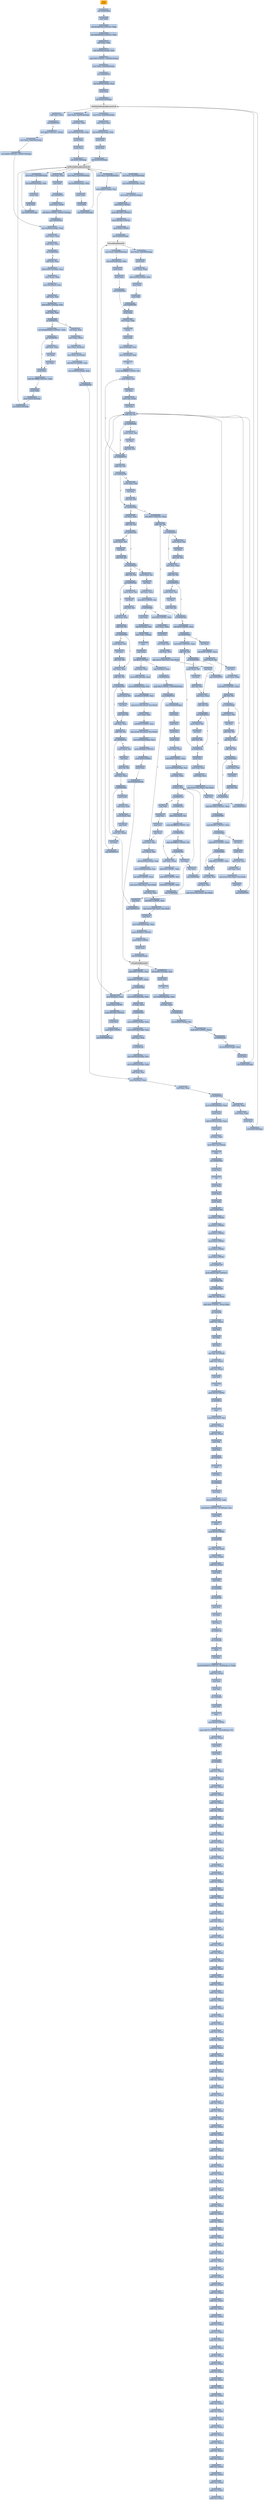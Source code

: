 digraph G {
node[shape=rectangle,style=filled,fillcolor=lightsteelblue,color=lightsteelblue]
bgcolor="transparent"
a0x00405000pusha_[label="start\npusha ",color="lightgrey",fillcolor="orange"];
a0x00405001call_0x00405006[label="0x00405001\ncall 0x00405006"];
a0x00405006popl_ebp[label="0x00405006\npopl %ebp"];
a0x00405007subl_0x444a0aUINT32_ebp[label="0x00405007\nsubl $0x444a0a<UINT32>, %ebp"];
a0x0040500dmovl_0x444a04UINT32_ebx[label="0x0040500d\nmovl $0x444a04<UINT32>, %ebx"];
a0x00405012addl_ebp_ebx[label="0x00405012\naddl %ebp, %ebx"];
a0x00405014subl_0x4450b1ebp__ebx[label="0x00405014\nsubl 0x4450b1(%ebp), %ebx"];
a0x0040501acmpl_0x0UINT8_0x4450acebp_[label="0x0040501a\ncmpl $0x0<UINT8>, 0x4450ac(%ebp)"];
a0x00405021movl_ebx_0x444ebbebp_[label="0x00405021\nmovl %ebx, 0x444ebb(%ebp)"];
a0x00405027jne_0x00405544[label="0x00405027\njne 0x00405544"];
a0x0040502dleal_0x4450d1ebp__eax[label="0x0040502d\nleal 0x4450d1(%ebp), %eax"];
a0x00405033pushl_eax[label="0x00405033\npushl %eax"];
a0x00405034call_0x445194ebp_[label="0x00405034\ncall 0x445194(%ebp)"];
GetModuleHandleA_kernel32_dll[label="GetModuleHandleA@kernel32.dll",color="lightgrey",fillcolor="lightgrey"];
a0x0040503amovl_eax_0x4450cdebp_[label="0x0040503a\nmovl %eax, 0x4450cd(%ebp)"];
a0x00405040movl_eax_edi[label="0x00405040\nmovl %eax, %edi"];
a0x00405042leal_0x4450deebp__ebx[label="0x00405042\nleal 0x4450de(%ebp), %ebx"];
a0x00405048pushl_ebx[label="0x00405048\npushl %ebx"];
a0x00405049pushl_eax[label="0x00405049\npushl %eax"];
a0x0040504acall_0x445190ebp_[label="0x0040504a\ncall 0x445190(%ebp)"];
GetProcAddress_kernel32_dll[label="GetProcAddress@kernel32.dll",color="lightgrey",fillcolor="lightgrey"];
a0x00405050movl_eax_0x4450b9ebp_[label="0x00405050\nmovl %eax, 0x4450b9(%ebp)"];
a0x00405056leal_0x4450ebebp__ebx[label="0x00405056\nleal 0x4450eb(%ebp), %ebx"];
a0x0040505cpushl_ebx[label="0x0040505c\npushl %ebx"];
a0x0040505dpushl_edi[label="0x0040505d\npushl %edi"];
a0x0040505ecall_0x445190ebp_[label="0x0040505e\ncall 0x445190(%ebp)"];
a0x00405064movl_eax_0x4450bdebp_[label="0x00405064\nmovl %eax, 0x4450bd(%ebp)"];
a0x0040506amovl_0x444ebbebp__eax[label="0x0040506a\nmovl 0x444ebb(%ebp), %eax"];
a0x00405070movl_eax_0x4450acebp_[label="0x00405070\nmovl %eax, 0x4450ac(%ebp)"];
a0x00405076pushl_0x4UINT8[label="0x00405076\npushl $0x4<UINT8>"];
a0x00405078pushl_0x1000UINT32[label="0x00405078\npushl $0x1000<UINT32>"];
a0x0040507dpushl_0x49aUINT32[label="0x0040507d\npushl $0x49a<UINT32>"];
a0x00405082pushl_0x0UINT8[label="0x00405082\npushl $0x0<UINT8>"];
a0x00405084call_0x4450b9ebp_[label="0x00405084\ncall 0x4450b9(%ebp)"];
VirtualAlloc_kernel32[label="VirtualAlloc@kernel32",color="lightgrey",fillcolor="lightgrey"];
a0x0040508amovl_eax_0x4450b5ebp_[label="0x0040508a\nmovl %eax, 0x4450b5(%ebp)"];
a0x00405090leal_0x444acfebp__ebx[label="0x00405090\nleal 0x444acf(%ebp), %ebx"];
a0x00405096pushl_eax[label="0x00405096\npushl %eax"];
a0x00405097pushl_ebx[label="0x00405097\npushl %ebx"];
a0x00405098call_0x00405565[label="0x00405098\ncall 0x00405565"];
a0x00405565pushl_ebp[label="0x00405565\npushl %ebp"];
a0x00405566movl_esp_ebp[label="0x00405566\nmovl %esp, %ebp"];
a0x00405568pusha_[label="0x00405568\npusha "];
a0x00405569pushl_ebp[label="0x00405569\npushl %ebp"];
a0x0040556amovl_0x8ebp__esi[label="0x0040556a\nmovl 0x8(%ebp), %esi"];
a0x0040556dmovl_0xcebp__edi[label="0x0040556d\nmovl 0xc(%ebp), %edi"];
a0x00405570cld_[label="0x00405570\ncld "];
a0x00405571movb_0xffffff80UINT8_dl[label="0x00405571\nmovb $0xffffff80<UINT8>, %dl"];
a0x00405573movb_esi__al[label="0x00405573\nmovb (%esi), %al"];
a0x00405575incl_esi[label="0x00405575\nincl %esi"];
a0x00405576movb_al_edi_[label="0x00405576\nmovb %al, (%edi)"];
a0x00405578incl_edi[label="0x00405578\nincl %edi"];
a0x00405579addb_dl_dl[label="0x00405579\naddb %dl, %dl"];
a0x0040557bjne_0x00405582[label="0x0040557b\njne 0x00405582"];
a0x0040557dmovb_esi__dl[label="0x0040557d\nmovb (%esi), %dl"];
a0x0040557fincl_esi[label="0x0040557f\nincl %esi"];
a0x00405580adcb_dl_dl[label="0x00405580\nadcb %dl, %dl"];
a0x00405582jae_0x00405573[label="0x00405582\njae 0x00405573"];
a0x00405584addb_dl_dl[label="0x00405584\naddb %dl, %dl"];
a0x00405586jne_0x0040558d[label="0x00405586\njne 0x0040558d"];
a0x0040558djae_0x004055d9[label="0x0040558d\njae 0x004055d9"];
a0x0040558fxorl_eax_eax[label="0x0040558f\nxorl %eax, %eax"];
a0x00405591addb_dl_dl[label="0x00405591\naddb %dl, %dl"];
a0x00405593jne_0x0040559a[label="0x00405593\njne 0x0040559a"];
a0x0040559ajae_0x00405676[label="0x0040559a\njae 0x00405676"];
a0x004055a0addb_dl_dl[label="0x004055a0\naddb %dl, %dl"];
a0x004055a2jne_0x004055a9[label="0x004055a2\njne 0x004055a9"];
a0x004055a9adcl_eax_eax[label="0x004055a9\nadcl %eax, %eax"];
a0x004055abaddb_dl_dl[label="0x004055ab\naddb %dl, %dl"];
a0x004055adjne_0x004055b4[label="0x004055ad\njne 0x004055b4"];
a0x004055afmovb_esi__dl[label="0x004055af\nmovb (%esi), %dl"];
a0x004055b1incl_esi[label="0x004055b1\nincl %esi"];
a0x004055b2adcb_dl_dl[label="0x004055b2\nadcb %dl, %dl"];
a0x004055b4adcl_eax_eax[label="0x004055b4\nadcl %eax, %eax"];
a0x004055b6addb_dl_dl[label="0x004055b6\naddb %dl, %dl"];
a0x004055b8jne_0x004055bf[label="0x004055b8\njne 0x004055bf"];
a0x004055bfadcl_eax_eax[label="0x004055bf\nadcl %eax, %eax"];
a0x004055c1addb_dl_dl[label="0x004055c1\naddb %dl, %dl"];
a0x004055c3jne_0x004055ca[label="0x004055c3\njne 0x004055ca"];
a0x004055caadcl_eax_eax[label="0x004055ca\nadcl %eax, %eax"];
a0x004055ccje_0x004055d4[label="0x004055cc\nje 0x004055d4"];
a0x004055d4movb_al_edi_[label="0x004055d4\nmovb %al, (%edi)"];
a0x004055d6incl_edi[label="0x004055d6\nincl %edi"];
a0x004055d7jmp_0x00405579[label="0x004055d7\njmp 0x00405579"];
a0x004055a4movb_esi__dl[label="0x004055a4\nmovb (%esi), %dl"];
a0x004055a6incl_esi[label="0x004055a6\nincl %esi"];
a0x004055a7adcb_dl_dl[label="0x004055a7\nadcb %dl, %dl"];
a0x004055d9movl_0x1UINT32_eax[label="0x004055d9\nmovl $0x1<UINT32>, %eax"];
a0x004055deaddb_dl_dl[label="0x004055de\naddb %dl, %dl"];
a0x004055e0jne_0x004055e7[label="0x004055e0\njne 0x004055e7"];
a0x004055e7adcl_eax_eax[label="0x004055e7\nadcl %eax, %eax"];
a0x004055e9addb_dl_dl[label="0x004055e9\naddb %dl, %dl"];
a0x004055ebjne_0x004055f2[label="0x004055eb\njne 0x004055f2"];
a0x004055f2jb_0x004055de[label="0x004055f2\njb 0x004055de"];
a0x004055f4subl_0x2UINT8_eax[label="0x004055f4\nsubl $0x2<UINT8>, %eax"];
a0x004055f7jne_0x00405621[label="0x004055f7\njne 0x00405621"];
a0x00405621decl_eax[label="0x00405621\ndecl %eax"];
a0x00405622shll_0x8UINT8_eax[label="0x00405622\nshll $0x8<UINT8>, %eax"];
a0x00405625movb_esi__al[label="0x00405625\nmovb (%esi), %al"];
a0x00405627incl_esi[label="0x00405627\nincl %esi"];
a0x00405628movl_eax_ebp[label="0x00405628\nmovl %eax, %ebp"];
a0x0040562amovl_0x1UINT32_ecx[label="0x0040562a\nmovl $0x1<UINT32>, %ecx"];
a0x0040562faddb_dl_dl[label="0x0040562f\naddb %dl, %dl"];
a0x00405631jne_0x00405638[label="0x00405631\njne 0x00405638"];
a0x00405633movb_esi__dl[label="0x00405633\nmovb (%esi), %dl"];
a0x00405635incl_esi[label="0x00405635\nincl %esi"];
a0x00405636adcb_dl_dl[label="0x00405636\nadcb %dl, %dl"];
a0x00405638adcl_ecx_ecx[label="0x00405638\nadcl %ecx, %ecx"];
a0x0040563aaddb_dl_dl[label="0x0040563a\naddb %dl, %dl"];
a0x0040563cjne_0x00405643[label="0x0040563c\njne 0x00405643"];
a0x00405643jb_0x0040562f[label="0x00405643\njb 0x0040562f"];
a0x00405645cmpl_0x7d00UINT32_eax[label="0x00405645\ncmpl $0x7d00<UINT32>, %eax"];
a0x0040564ajae_0x00405666[label="0x0040564a\njae 0x00405666"];
a0x0040564ccmpl_0x500UINT32_eax[label="0x0040564c\ncmpl $0x500<UINT32>, %eax"];
a0x00405651jb_0x00405661[label="0x00405651\njb 0x00405661"];
a0x00405661cmpl_0x7fUINT8_eax[label="0x00405661\ncmpl $0x7f<UINT8>, %eax"];
a0x00405664ja_0x00405669[label="0x00405664\nja 0x00405669"];
a0x00405666addl_0x2UINT8_ecx[label="0x00405666\naddl $0x2<UINT8>, %ecx"];
a0x00405669pushl_esi[label="0x00405669\npushl %esi"];
a0x0040566amovl_edi_esi[label="0x0040566a\nmovl %edi, %esi"];
a0x0040566csubl_eax_esi[label="0x0040566c\nsubl %eax, %esi"];
a0x0040566erepz_movsb_ds_esi__es_edi_[label="0x0040566e\nrepz movsb %ds:(%esi), %es:(%edi)"];
a0x00405670popl_esi[label="0x00405670\npopl %esi"];
a0x00405671jmp_0x00405579[label="0x00405671\njmp 0x00405579"];
a0x004055bamovb_esi__dl[label="0x004055ba\nmovb (%esi), %dl"];
a0x004055bcincl_esi[label="0x004055bc\nincl %esi"];
a0x004055bdadcb_dl_dl[label="0x004055bd\nadcb %dl, %dl"];
a0x004055f9movl_0x1UINT32_ecx[label="0x004055f9\nmovl $0x1<UINT32>, %ecx"];
a0x004055feaddb_dl_dl[label="0x004055fe\naddb %dl, %dl"];
a0x00405600jne_0x00405607[label="0x00405600\njne 0x00405607"];
a0x00405607adcl_ecx_ecx[label="0x00405607\nadcl %ecx, %ecx"];
a0x00405609addb_dl_dl[label="0x00405609\naddb %dl, %dl"];
a0x0040560bjne_0x00405612[label="0x0040560b\njne 0x00405612"];
a0x00405612jb_0x004055fe[label="0x00405612\njb 0x004055fe"];
a0x00405602movb_esi__dl[label="0x00405602\nmovb (%esi), %dl"];
a0x00405604incl_esi[label="0x00405604\nincl %esi"];
a0x00405605adcb_dl_dl[label="0x00405605\nadcb %dl, %dl"];
a0x00405614pushl_esi[label="0x00405614\npushl %esi"];
a0x00405615movl_edi_esi[label="0x00405615\nmovl %edi, %esi"];
a0x00405617subl_ebp_esi[label="0x00405617\nsubl %ebp, %esi"];
a0x00405619repz_movsb_ds_esi__es_edi_[label="0x00405619\nrepz movsb %ds:(%esi), %es:(%edi)"];
a0x0040561bpopl_esi[label="0x0040561b\npopl %esi"];
a0x0040561cjmp_0x00405579[label="0x0040561c\njmp 0x00405579"];
a0x00405595movb_esi__dl[label="0x00405595\nmovb (%esi), %dl"];
a0x00405597incl_esi[label="0x00405597\nincl %esi"];
a0x00405598adcb_dl_dl[label="0x00405598\nadcb %dl, %dl"];
a0x00405676movb_esi__al[label="0x00405676\nmovb (%esi), %al"];
a0x00405678incl_esi[label="0x00405678\nincl %esi"];
a0x00405679xorl_ecx_ecx[label="0x00405679\nxorl %ecx, %ecx"];
a0x0040567bshrb_0x1UINT8_al[label="0x0040567b\nshrb $0x1<UINT8>, %al"];
a0x0040567eje_0x00405692[label="0x0040567e\nje 0x00405692"];
a0x00405680adcl_0x2UINT8_ecx[label="0x00405680\nadcl $0x2<UINT8>, %ecx"];
a0x00405683movl_eax_ebp[label="0x00405683\nmovl %eax, %ebp"];
a0x00405685pushl_esi[label="0x00405685\npushl %esi"];
a0x00405686movl_edi_esi[label="0x00405686\nmovl %edi, %esi"];
a0x00405688subl_eax_esi[label="0x00405688\nsubl %eax, %esi"];
a0x0040568arepz_movsb_ds_esi__es_edi_[label="0x0040568a\nrepz movsb %ds:(%esi), %es:(%edi)"];
a0x0040568cpopl_esi[label="0x0040568c\npopl %esi"];
a0x0040568djmp_0x00405579[label="0x0040568d\njmp 0x00405579"];
a0x0040563emovb_esi__dl[label="0x0040563e\nmovb (%esi), %dl"];
a0x00405640incl_esi[label="0x00405640\nincl %esi"];
a0x00405641adcb_dl_dl[label="0x00405641\nadcb %dl, %dl"];
a0x00405588movb_esi__dl[label="0x00405588\nmovb (%esi), %dl"];
a0x0040558aincl_esi[label="0x0040558a\nincl %esi"];
a0x0040558badcb_dl_dl[label="0x0040558b\nadcb %dl, %dl"];
a0x004055cepushl_edi[label="0x004055ce\npushl %edi"];
a0x004055cfsubl_eax_edi[label="0x004055cf\nsubl %eax, %edi"];
a0x004055d1movb_edi__al[label="0x004055d1\nmovb (%edi), %al"];
a0x004055d3popl_edi[label="0x004055d3\npopl %edi"];
a0x004055c5movb_esi__dl[label="0x004055c5\nmovb (%esi), %dl"];
a0x004055c7incl_esi[label="0x004055c7\nincl %esi"];
a0x004055c8adcb_dl_dl[label="0x004055c8\nadcb %dl, %dl"];
a0x004055edmovb_esi__dl[label="0x004055ed\nmovb (%esi), %dl"];
a0x004055efincl_esi[label="0x004055ef\nincl %esi"];
a0x004055f0adcb_dl_dl[label="0x004055f0\nadcb %dl, %dl"];
a0x0040560dmovb_esi__dl[label="0x0040560d\nmovb (%esi), %dl"];
a0x0040560fincl_esi[label="0x0040560f\nincl %esi"];
a0x00405610adcb_dl_dl[label="0x00405610\nadcb %dl, %dl"];
a0x004055e2movb_esi__dl[label="0x004055e2\nmovb (%esi), %dl"];
a0x004055e4incl_esi[label="0x004055e4\nincl %esi"];
a0x004055e5adcb_dl_dl[label="0x004055e5\nadcb %dl, %dl"];
a0x00405692popl_ebp[label="0x00405692\npopl %ebp"];
a0x00405693subl_0xcebp__edi[label="0x00405693\nsubl 0xc(%ebp), %edi"];
a0x00405696movl_edi__4ebp_[label="0x00405696\nmovl %edi, -4(%ebp)"];
a0x00405699popa_[label="0x00405699\npopa "];
a0x0040569apopl_ebp[label="0x0040569a\npopl %ebp"];
a0x0040569bret_0x8UINT16[label="0x0040569b\nret $0x8<UINT16>"];
a0x0040509dmovl_eax_ecx[label="0x0040509d\nmovl %eax, %ecx"];
a0x0040509fleal_0x444acfebp__edi[label="0x0040509f\nleal 0x444acf(%ebp), %edi"];
a0x004050a5movl_0x4450b5ebp__esi[label="0x004050a5\nmovl 0x4450b5(%ebp), %esi"];
a0x004050absarl_0x2UINT8_ecx[label="0x004050ab\nsarl $0x2<UINT8>, %ecx"];
a0x004050aerepz_movsl_ds_esi__es_edi_[label="0x004050ae\nrepz movsl %ds:(%esi), %es:(%edi)"];
a0x004050b0movl_eax_ecx[label="0x004050b0\nmovl %eax, %ecx"];
a0x004050b2andl_0x3UINT8_ecx[label="0x004050b2\nandl $0x3<UINT8>, %ecx"];
a0x004050b5repz_movsb_ds_esi__es_edi_[label="0x004050b5\nrepz movsb %ds:(%esi), %es:(%edi)"];
a0x004050b7movl_0x4450b5ebp__eax[label="0x004050b7\nmovl 0x4450b5(%ebp), %eax"];
a0x004050bdpushl_0x8000UINT32[label="0x004050bd\npushl $0x8000<UINT32>"];
a0x004050c2pushl_0x0UINT8[label="0x004050c2\npushl $0x0<UINT8>"];
a0x004050c4pushl_eax[label="0x004050c4\npushl %eax"];
a0x004050c5call_0x4450bdebp_[label="0x004050c5\ncall 0x4450bd(%ebp)"];
VirtualFree_kernel32[label="VirtualFree@kernel32",color="lightgrey",fillcolor="lightgrey"];
a0x004050cbleal_0x444c37ebp__eax[label="0x004050cb\nleal 0x444c37(%ebp), %eax"];
a0x004050d1pushl_eax[label="0x004050d1\npushl %eax"];
a0x004050d2ret[label="0x004050d2\nret"];
a0x00405233movl_0x444adfebp__ebx[label="0x00405233\nmovl 0x444adf(%ebp), %ebx"];
a0x00405239orl_ebx_ebx[label="0x00405239\norl %ebx, %ebx"];
a0x0040523bje_0x00405247[label="0x0040523b\nje 0x00405247"];
a0x00405247leal_0x444af7ebp__esi[label="0x00405247\nleal 0x444af7(%ebp), %esi"];
a0x0040524dcmpl_0x0UINT8_esi_[label="0x0040524d\ncmpl $0x0<UINT8>, (%esi)"];
a0x00405250je_0x00405365[label="0x00405250\nje 0x00405365"];
a0x00405256leal_0x4450d1ebp__eax[label="0x00405256\nleal 0x4450d1(%ebp), %eax"];
a0x0040525cpushl_eax[label="0x0040525c\npushl %eax"];
a0x0040525dcall_0x445194ebp_[label="0x0040525d\ncall 0x445194(%ebp)"];
a0x00405263movl_eax_0x4450cdebp_[label="0x00405263\nmovl %eax, 0x4450cd(%ebp)"];
a0x00405269movl_eax_edi[label="0x00405269\nmovl %eax, %edi"];
a0x0040526bleal_0x4450deebp__ebx[label="0x0040526b\nleal 0x4450de(%ebp), %ebx"];
a0x00405271pushl_ebx[label="0x00405271\npushl %ebx"];
a0x00405272pushl_eax[label="0x00405272\npushl %eax"];
a0x00405273call_0x445190ebp_[label="0x00405273\ncall 0x445190(%ebp)"];
a0x00405279movl_eax_0x4450b9ebp_[label="0x00405279\nmovl %eax, 0x4450b9(%ebp)"];
a0x0040527fleal_0x4450ebebp__ebx[label="0x0040527f\nleal 0x4450eb(%ebp), %ebx"];
a0x00405285pushl_ebx[label="0x00405285\npushl %ebx"];
a0x00405286pushl_edi[label="0x00405286\npushl %edi"];
a0x00405287call_0x445190ebp_[label="0x00405287\ncall 0x445190(%ebp)"];
a0x0040528dmovl_eax_0x4450bdebp_[label="0x0040528d\nmovl %eax, 0x4450bd(%ebp)"];
a0x00405293leal_0x444af7ebp__esi[label="0x00405293\nleal 0x444af7(%ebp), %esi"];
a0x00405299movl_0x4esi__eax[label="0x00405299\nmovl 0x4(%esi), %eax"];
a0x0040529cpushl_0x4UINT8[label="0x0040529c\npushl $0x4<UINT8>"];
a0x0040529epushl_0x1000UINT32[label="0x0040529e\npushl $0x1000<UINT32>"];
a0x004052a3pushl_eax[label="0x004052a3\npushl %eax"];
a0x004052a4pushl_0x0UINT8[label="0x004052a4\npushl $0x0<UINT8>"];
a0x004052a6call_0x4450b9ebp_[label="0x004052a6\ncall 0x4450b9(%ebp)"];
a0x004052acmovl_eax_0x4450b5ebp_[label="0x004052ac\nmovl %eax, 0x4450b5(%ebp)"];
a0x004052b2pushl_esi[label="0x004052b2\npushl %esi"];
a0x004052b3movl_esi__ebx[label="0x004052b3\nmovl (%esi), %ebx"];
a0x004052b5addl_0x4450acebp__ebx[label="0x004052b5\naddl 0x4450ac(%ebp), %ebx"];
a0x004052bbpushl_eax[label="0x004052bb\npushl %eax"];
a0x004052bcpushl_ebx[label="0x004052bc\npushl %ebx"];
a0x004052bdcall_0x00405565[label="0x004052bd\ncall 0x00405565"];
a0x00405653incl_ecx[label="0x00405653\nincl %ecx"];
a0x00405654pushl_esi[label="0x00405654\npushl %esi"];
a0x00405655movl_edi_esi[label="0x00405655\nmovl %edi, %esi"];
a0x00405657subl_eax_esi[label="0x00405657\nsubl %eax, %esi"];
a0x00405659repz_movsb_ds_esi__es_edi_[label="0x00405659\nrepz movsb %ds:(%esi), %es:(%edi)"];
a0x0040565bpopl_esi[label="0x0040565b\npopl %esi"];
a0x0040565cjmp_0x00405579[label="0x0040565c\njmp 0x00405579"];
a0x004052c2cmpl_0x4esi__eax[label="0x004052c2\ncmpl 0x4(%esi), %eax"];
a0x004052c5je_0x004052d2[label="0x004052c5\nje 0x004052d2"];
a0x004052d2cmpb_0x0UINT8_0x4450b0ebp_[label="0x004052d2\ncmpb $0x0<UINT8>, 0x4450b0(%ebp)"];
a0x004052d9jne_0x00405316[label="0x004052d9\njne 0x00405316"];
a0x004052dbincb_0x4450b0ebp_[label="0x004052db\nincb 0x4450b0(%ebp)"];
a0x004052e1pushl_eax[label="0x004052e1\npushl %eax"];
a0x004052e2pushl_ecx[label="0x004052e2\npushl %ecx"];
a0x004052e3pushl_esi[label="0x004052e3\npushl %esi"];
a0x004052e4pushl_ebx[label="0x004052e4\npushl %ebx"];
a0x004052e5movl_eax_ecx[label="0x004052e5\nmovl %eax, %ecx"];
a0x004052e7subl_0x6UINT8_ecx[label="0x004052e7\nsubl $0x6<UINT8>, %ecx"];
a0x004052eamovl_0x4450b5ebp__esi[label="0x004052ea\nmovl 0x4450b5(%ebp), %esi"];
a0x004052f0xorl_ebx_ebx[label="0x004052f0\nxorl %ebx, %ebx"];
a0x004052f2orl_ecx_ecx[label="0x004052f2\norl %ecx, %ecx"];
a0x004052f4je_0x00405312[label="0x004052f4\nje 0x00405312"];
a0x004052f6js_0x00405312[label="0x004052f6\njs 0x00405312"];
a0x004052f8lodsb_ds_esi__al[label="0x004052f8\nlodsb %ds:(%esi), %al"];
a0x004052f9cmpb_0xffffffe8UINT8_al[label="0x004052f9\ncmpb $0xffffffe8<UINT8>, %al"];
a0x004052fbje_0x00405305[label="0x004052fb\nje 0x00405305"];
a0x004052fdcmpb_0xffffffe9UINT8_al[label="0x004052fd\ncmpb $0xffffffe9<UINT8>, %al"];
a0x004052ffje_0x00405305[label="0x004052ff\nje 0x00405305"];
a0x00405301incl_ebx[label="0x00405301\nincl %ebx"];
a0x00405302decl_ecx[label="0x00405302\ndecl %ecx"];
a0x00405303jmp_0x004052f2[label="0x00405303\njmp 0x004052f2"];
a0x00405305subl_ebx_esi_[label="0x00405305\nsubl %ebx, (%esi)"];
a0x00405307addl_0x5UINT8_ebx[label="0x00405307\naddl $0x5<UINT8>, %ebx"];
a0x0040530aaddl_0x4UINT8_esi[label="0x0040530a\naddl $0x4<UINT8>, %esi"];
a0x0040530dsubl_0x5UINT8_ecx[label="0x0040530d\nsubl $0x5<UINT8>, %ecx"];
a0x00405310jmp_0x004052f2[label="0x00405310\njmp 0x004052f2"];
a0x00405312popl_ebx[label="0x00405312\npopl %ebx"];
a0x00405313popl_esi[label="0x00405313\npopl %esi"];
a0x00405314popl_ecx[label="0x00405314\npopl %ecx"];
a0x00405315popl_eax[label="0x00405315\npopl %eax"];
a0x00405316movl_eax_ecx[label="0x00405316\nmovl %eax, %ecx"];
a0x00405318movl_esi__edi[label="0x00405318\nmovl (%esi), %edi"];
a0x0040531aaddl_0x4450acebp__edi[label="0x0040531a\naddl 0x4450ac(%ebp), %edi"];
a0x00405320movl_0x4450b5ebp__esi[label="0x00405320\nmovl 0x4450b5(%ebp), %esi"];
a0x00405326sarl_0x2UINT8_ecx[label="0x00405326\nsarl $0x2<UINT8>, %ecx"];
a0x00405329repz_movsl_ds_esi__es_edi_[label="0x00405329\nrepz movsl %ds:(%esi), %es:(%edi)"];
a0x0040532bmovl_eax_ecx[label="0x0040532b\nmovl %eax, %ecx"];
a0x0040532dandl_0x3UINT8_ecx[label="0x0040532d\nandl $0x3<UINT8>, %ecx"];
a0x00405330repz_movsb_ds_esi__es_edi_[label="0x00405330\nrepz movsb %ds:(%esi), %es:(%edi)"];
a0x00405332popl_esi[label="0x00405332\npopl %esi"];
a0x00405333movl_0x4450b5ebp__eax[label="0x00405333\nmovl 0x4450b5(%ebp), %eax"];
a0x00405339pushl_0x8000UINT32[label="0x00405339\npushl $0x8000<UINT32>"];
a0x0040533epushl_0x0UINT8[label="0x0040533e\npushl $0x0<UINT8>"];
a0x00405340pushl_eax[label="0x00405340\npushl %eax"];
a0x00405341call_0x4450bdebp_[label="0x00405341\ncall 0x4450bd(%ebp)"];
a0x00405347addl_0x8UINT8_esi[label="0x00405347\naddl $0x8<UINT8>, %esi"];
a0x0040534acmpl_0x0UINT8_esi_[label="0x0040534a\ncmpl $0x0<UINT8>, (%esi)"];
a0x0040534djne_0x00405299[label="0x0040534d\njne 0x00405299"];
a0x00405353movl_0x444adfebp__ebx[label="0x00405353\nmovl 0x444adf(%ebp), %ebx"];
a0x00405359orl_ebx_ebx[label="0x00405359\norl %ebx, %ebx"];
a0x0040535bje_0x00405365[label="0x0040535b\nje 0x00405365"];
a0x00405365movl_0x4450acebp__edx[label="0x00405365\nmovl 0x4450ac(%ebp), %edx"];
a0x0040536bmovl_0x444adbebp__eax[label="0x0040536b\nmovl 0x444adb(%ebp), %eax"];
a0x00405371subl_eax_edx[label="0x00405371\nsubl %eax, %edx"];
a0x00405373je_0x004053ee[label="0x00405373\nje 0x004053ee"];
a0x004053eemovl_0x444aebebp__esi[label="0x004053ee\nmovl 0x444aeb(%ebp), %esi"];
a0x004053f4movl_0x4450acebp__edx[label="0x004053f4\nmovl 0x4450ac(%ebp), %edx"];
a0x004053faaddl_edx_esi[label="0x004053fa\naddl %edx, %esi"];
a0x004053fcmovl_0xcesi__eax[label="0x004053fc\nmovl 0xc(%esi), %eax"];
a0x004053fftestl_eax_eax[label="0x004053ff\ntestl %eax, %eax"];
a0x00405401je_0x00405544[label="0x00405401\nje 0x00405544"];
a0x00405407addl_edx_eax[label="0x00405407\naddl %edx, %eax"];
a0x00405409movl_eax_ebx[label="0x00405409\nmovl %eax, %ebx"];
a0x0040540bpushl_eax[label="0x0040540b\npushl %eax"];
a0x0040540ccall_0x445194ebp_[label="0x0040540c\ncall 0x445194(%ebp)"];
a0x00405412testl_eax_eax[label="0x00405412\ntestl %eax, %eax"];
a0x00405414jne_0x0040547d[label="0x00405414\njne 0x0040547d"];
a0x0040547dmovl_0x0UINT32_ebx_[label="0x0040547d\nmovl $0x0<UINT32>, (%ebx)"];
a0x00405483movl_eax_0x44516eebp_[label="0x00405483\nmovl %eax, 0x44516e(%ebp)"];
a0x00405489movl_0x0UINT32_0x445172ebp_[label="0x00405489\nmovl $0x0<UINT32>, 0x445172(%ebp)"];
a0x00405493movl_0x4450acebp__edx[label="0x00405493\nmovl 0x4450ac(%ebp), %edx"];
a0x00405499movl_esi__eax[label="0x00405499\nmovl (%esi), %eax"];
a0x0040549btestl_eax_eax[label="0x0040549b\ntestl %eax, %eax"];
a0x0040549djne_0x004054a2[label="0x0040549d\njne 0x004054a2"];
a0x004054a2addl_edx_eax[label="0x004054a2\naddl %edx, %eax"];
a0x004054a4addl_0x445172ebp__eax[label="0x004054a4\naddl 0x445172(%ebp), %eax"];
a0x004054aamovl_eax__ebx[label="0x004054aa\nmovl (%eax), %ebx"];
a0x004054acmovl_0x10esi__edi[label="0x004054ac\nmovl 0x10(%esi), %edi"];
a0x004054afaddl_edx_edi[label="0x004054af\naddl %edx, %edi"];
a0x004054b1addl_0x445172ebp__edi[label="0x004054b1\naddl 0x445172(%ebp), %edi"];
a0x004054b7testl_ebx_ebx[label="0x004054b7\ntestl %ebx, %ebx"];
a0x004054b9je_0x0040552c[label="0x004054b9\nje 0x0040552c"];
a0x004054bbtestl_0x80000000UINT32_ebx[label="0x004054bb\ntestl $0x80000000<UINT32>, %ebx"];
a0x004054c1jne_0x004054c7[label="0x004054c1\njne 0x004054c7"];
a0x004054c3addl_edx_ebx[label="0x004054c3\naddl %edx, %ebx"];
a0x004054c5incl_ebx[label="0x004054c5\nincl %ebx"];
a0x004054c6incl_ebx[label="0x004054c6\nincl %ebx"];
a0x004054c7pushl_ebx[label="0x004054c7\npushl %ebx"];
a0x004054c8andl_0x7fffffffUINT32_ebx[label="0x004054c8\nandl $0x7fffffff<UINT32>, %ebx"];
a0x004054cepushl_ebx[label="0x004054ce\npushl %ebx"];
a0x004054cfpushl_0x44516eebp_[label="0x004054cf\npushl 0x44516e(%ebp)"];
a0x004054d5call_0x445190ebp_[label="0x004054d5\ncall 0x445190(%ebp)"];
a0x004054dbtestl_eax_eax[label="0x004054db\ntestl %eax, %eax"];
a0x004054ddpopl_ebx[label="0x004054dd\npopl %ebx"];
a0x004054dejne_0x0040551e[label="0x004054de\njne 0x0040551e"];
a0x0040551emovl_eax_edi_[label="0x0040551e\nmovl %eax, (%edi)"];
a0x00405520addl_0x4UINT8_0x445172ebp_[label="0x00405520\naddl $0x4<UINT8>, 0x445172(%ebp)"];
a0x00405527jmp_0x00405493[label="0x00405527\njmp 0x00405493"];
a0x0040552cxorl_eax_eax[label="0x0040552c\nxorl %eax, %eax"];
a0x0040552emovl_eax_esi_[label="0x0040552e\nmovl %eax, (%esi)"];
a0x00405530movl_eax_0xcesi_[label="0x00405530\nmovl %eax, 0xc(%esi)"];
a0x00405533movl_eax_0x10esi_[label="0x00405533\nmovl %eax, 0x10(%esi)"];
a0x00405536addl_0x14UINT8_esi[label="0x00405536\naddl $0x14<UINT8>, %esi"];
a0x00405539movl_0x4450acebp__edx[label="0x00405539\nmovl 0x4450ac(%ebp), %edx"];
a0x0040553fjmp_0x004053fc[label="0x0040553f\njmp 0x004053fc"];
a0x00405544movl_0x444aefebp__eax[label="0x00405544\nmovl 0x444aef(%ebp), %eax"];
a0x0040554apushl_eax[label="0x0040554a\npushl %eax"];
a0x0040554baddl_0x4450acebp__eax[label="0x0040554b\naddl 0x4450ac(%ebp), %eax"];
a0x00405551popl_ebx[label="0x00405551\npopl %ebx"];
a0x00405552orl_ebx_ebx[label="0x00405552\norl %ebx, %ebx"];
a0x00405554movl_eax_0x1cesp_[label="0x00405554\nmovl %eax, 0x1c(%esp)"];
a0x00405558popa_[label="0x00405558\npopa "];
a0x00405559jne_0x00405563[label="0x00405559\njne 0x00405563"];
a0x00405563pushl_eax[label="0x00405563\npushl %eax"];
a0x00405564ret[label="0x00405564\nret"];
a0x00401504pushl_ebp[label="0x00401504\npushl %ebp"];
a0x00401505pushl_esp[label="0x00401505\npushl %esp"];
a0x00401506pushl_ebx[label="0x00401506\npushl %ebx"];
a0x00401507jmp_0x004014e4[label="0x00401507\njmp 0x004014e4"];
a0x004014e4pushl_0x1UINT8[label="0x004014e4\npushl $0x1<UINT8>"];
a0x004014e6pushl_0x1UINT8[label="0x004014e6\npushl $0x1<UINT8>"];
a0x004014e8pushl_0x1UINT8[label="0x004014e8\npushl $0x1<UINT8>"];
a0x004014eapushl_0x2UINT8[label="0x004014ea\npushl $0x2<UINT8>"];
a0x004014ecpushl_0x2UINT8[label="0x004014ec\npushl $0x2<UINT8>"];
a0x004014eepushl_0x2UINT8[label="0x004014ee\npushl $0x2<UINT8>"];
a0x004014f0jmp_0x00401397[label="0x004014f0\njmp 0x00401397"];
a0x00401397pushl_0x401380UINT32[label="0x00401397\npushl $0x401380<UINT32>"];
a0x0040139ccall_0x0040126e[label="0x0040139c\ncall 0x0040126e"];
a0x0040126ejmp_0x004010b8[label="0x0040126e\njmp 0x004010b8"];
a0x004025c4addb_al_fs_eax_[label="0x004025c4\naddb %al, %fs:(%eax)"];
a0x004025c7andb_0x0UINT8_eaxebp_[label="0x004025c7\nandb $0x0<UINT8>, (%eax,%ebp)"];
a0x004025ccjbe_0x4025f6[label="0x004025cc\njbe 0x4025f6"];
a0x004025f6addb_al_eax_[label="0x004025f6\naddb %al, (%eax)"];
a0x004025f8popl_edi[label="0x004025f8\npopl %edi"];
a0x004025f9incl_ebx[label="0x004025f9\nincl %ebx"];
a0x004025fadecl_ecx[label="0x004025fa\ndecl %ecx"];
a0x004025fbarpl_bp_0x73edi_[label="0x004025fb\narpl %bp, 0x73(%edi)"];
a0x004025feaddb_al_eax_[label="0x004025fe\naddb %al, (%eax)"];
a0x00402600addb_al_eax_[label="0x00402600\naddb %al, (%eax)"];
a0x00402602popl_edi[label="0x00402602\npopl %edi"];
a0x00402603popa_[label="0x00402603\npopa "];
a0x00402604pushl_0x5fUINT8[label="0x00402604\npushl $0x5f<UINT8>"];
a0x00402607jo_0x40267e[label="0x00402607\njo 0x40267e"];
a0x0040260apopa_[label="0x0040260a\npopa "];
a0x0040260boutsb_ds_esi__dx[label="0x0040260b\noutsb %ds:(%esi), %dx"];
a0x0040260caddb_al_eax_[label="0x0040260c\naddb %al, (%eax)"];
a0x0040260eaddb_al_eax_[label="0x0040260e\naddb %al, (%eax)"];
a0x00402610popl_edi[label="0x00402610\npopl %edi"];
a0x00402611popl_edi[label="0x00402611\npopl %edi"];
a0x00402612jbe_0x402676[label="0x00402612\njbe 0x402676"];
a0x00402676popa_[label="0x00402676\npopa "];
a0x00402677incl_esi[label="0x00402677\nincl %esi"];
a0x00402678jb_0x4026df[label="0x00402678\njb 0x4026df"];
a0x0040267adecl_edi[label="0x0040267a\ndecl %edi"];
a0x0040267cboundl_0x4cedx__ebp[label="0x0040267c\nboundl 0x4c(%edx), %ebp"];
a0x0040267fimull_0x0UINT32_0x74ebx__esi[label="0x0040267f\nimull $0x0<UINT32>, 0x74(%ebx), %esi"];
a0x00402686popl_edi[label="0x00402686\npopl %edi"];
a0x00402687popa_[label="0x00402687\npopa "];
a0x00402688pushl_0x5fUINT8[label="0x00402688\npushl $0x5f<UINT8>"];
a0x0040268bjo_0x402700[label="0x0040268b\njo 0x402700"];
a0x0040268einsl_dx_es_edi_[label="0x0040268e\ninsl %dx, %es:(%edi)"];
a0x00402690xorl_eax_eax_[label="0x00402690\nxorl %eax, (%eax)"];
a0x00402692addb_al_eax_[label="0x00402692\naddb %al, (%eax)"];
a0x00402694popl_edi[label="0x00402694\npopl %edi"];
a0x00402695popl_edi[label="0x00402695\npopl %edi"];
a0x00402696jbe_0x4026fa[label="0x00402696\njbe 0x4026fa"];
a0x004026fajbe_0x40276e[label="0x004026fa\njbe 0x40276e"];
a0x0040276epopl_edi[label="0x0040276e\npopl %edi"];
a0x0040276fincl_ebx[label="0x0040276f\nincl %ebx"];
a0x00402770decl_ecx[label="0x00402770\ndecl %ecx"];
a0x00402771jae_0x4027e4[label="0x00402771\njae 0x4027e4"];
a0x004027e4jbe_0x402848[label="0x004027e4\njbe 0x402848"];
a0x004027e6popa_[label="0x004027e6\npopa "];
a0x004027e7incl_esi[label="0x004027e7\nincl %esi"];
a0x004027e8imull_0x6e6570UINT32_0x4febp2__ebp[label="0x004027e8\nimull $0x6e6570<UINT32>, 0x4f(%ebp,,2), %ebp"];
a0x004027f0addb_al_eax_[label="0x004027f0\naddb %al, (%eax)"];
a0x004027f2popl_edi[label="0x004027f2\npopl %edi"];
a0x004027f3popl_edi[label="0x004027f3\npopl %edi"];
a0x004027f4jbe_0x402858[label="0x004027f4\njbe 0x402858"];
a0x00402858popl_edi[label="0x00402858\npopl %edi"];
a0x00402859popa_[label="0x00402859\npopa "];
a0x0040285apushl_0x5fUINT8[label="0x0040285a\npushl $0x5f<UINT8>"];
a0x0040285dimulw_0x72UINT16_fs_0x5fesi__si[label="0x0040285d\nimulw $0x72<UINT16>, %fs:0x5f(%esi), %si"];
a0x00402864addb_al_eax_[label="0x00402864\naddb %al, (%eax)"];
a0x00402866popl_edi[label="0x00402866\npopl %edi"];
a0x00402867popl_edi[label="0x00402867\npopl %edi"];
a0x00402868jbe_0x4028cc[label="0x00402868\njbe 0x4028cc"];
a0x004028ccaddb_al_eax_[label="0x004028cc\naddb %al, (%eax)"];
a0x004028ceaddb_al_eax_[label="0x004028ce\naddb %al, (%eax)"];
a0x004028d0addb_al_eax_[label="0x004028d0\naddb %al, (%eax)"];
a0x004028d2addb_al_eax_[label="0x004028d2\naddb %al, (%eax)"];
a0x004028d4addb_al_eax_[label="0x004028d4\naddb %al, (%eax)"];
a0x004028d6addb_al_eax_[label="0x004028d6\naddb %al, (%eax)"];
a0x004028d8addb_al_eax_[label="0x004028d8\naddb %al, (%eax)"];
a0x004028daaddb_al_eax_[label="0x004028da\naddb %al, (%eax)"];
a0x004028dcaddb_al_eax_[label="0x004028dc\naddb %al, (%eax)"];
a0x004028deaddb_al_eax_[label="0x004028de\naddb %al, (%eax)"];
a0x004028e0addb_al_eax_[label="0x004028e0\naddb %al, (%eax)"];
a0x004028e2addb_al_eax_[label="0x004028e2\naddb %al, (%eax)"];
a0x004028e4addb_al_eax_[label="0x004028e4\naddb %al, (%eax)"];
a0x004028e6addb_al_eax_[label="0x004028e6\naddb %al, (%eax)"];
a0x004028e8addb_al_eax_[label="0x004028e8\naddb %al, (%eax)"];
a0x004028eaaddb_al_eax_[label="0x004028ea\naddb %al, (%eax)"];
a0x004028ecaddb_al_eax_[label="0x004028ec\naddb %al, (%eax)"];
a0x004028eeaddb_al_eax_[label="0x004028ee\naddb %al, (%eax)"];
a0x004028f0addb_al_eax_[label="0x004028f0\naddb %al, (%eax)"];
a0x004028f2addb_al_eax_[label="0x004028f2\naddb %al, (%eax)"];
a0x004028f4addb_al_eax_[label="0x004028f4\naddb %al, (%eax)"];
a0x004028f6addb_al_eax_[label="0x004028f6\naddb %al, (%eax)"];
a0x004028f8addb_al_eax_[label="0x004028f8\naddb %al, (%eax)"];
a0x004028faaddb_al_eax_[label="0x004028fa\naddb %al, (%eax)"];
a0x004028fcaddb_al_eax_[label="0x004028fc\naddb %al, (%eax)"];
a0x004028feaddb_al_eax_[label="0x004028fe\naddb %al, (%eax)"];
a0x00402900addb_al_eax_[label="0x00402900\naddb %al, (%eax)"];
a0x00402902addb_al_eax_[label="0x00402902\naddb %al, (%eax)"];
a0x00402904addb_al_eax_[label="0x00402904\naddb %al, (%eax)"];
a0x00402906addb_al_eax_[label="0x00402906\naddb %al, (%eax)"];
a0x00402908addb_al_eax_[label="0x00402908\naddb %al, (%eax)"];
a0x0040290aaddb_al_eax_[label="0x0040290a\naddb %al, (%eax)"];
a0x0040290caddb_al_eax_[label="0x0040290c\naddb %al, (%eax)"];
a0x0040290eaddb_al_eax_[label="0x0040290e\naddb %al, (%eax)"];
a0x00402910addb_al_eax_[label="0x00402910\naddb %al, (%eax)"];
a0x00402912addb_al_eax_[label="0x00402912\naddb %al, (%eax)"];
a0x00402914addb_al_eax_[label="0x00402914\naddb %al, (%eax)"];
a0x00402916addb_al_eax_[label="0x00402916\naddb %al, (%eax)"];
a0x00402918addb_al_eax_[label="0x00402918\naddb %al, (%eax)"];
a0x0040291aaddb_al_eax_[label="0x0040291a\naddb %al, (%eax)"];
a0x0040291caddb_al_eax_[label="0x0040291c\naddb %al, (%eax)"];
a0x0040291eaddb_al_eax_[label="0x0040291e\naddb %al, (%eax)"];
a0x00402920addb_al_eax_[label="0x00402920\naddb %al, (%eax)"];
a0x00402922addb_al_eax_[label="0x00402922\naddb %al, (%eax)"];
a0x00402924addb_al_eax_[label="0x00402924\naddb %al, (%eax)"];
a0x00402926addb_al_eax_[label="0x00402926\naddb %al, (%eax)"];
a0x00402928addb_al_eax_[label="0x00402928\naddb %al, (%eax)"];
a0x0040292aaddb_al_eax_[label="0x0040292a\naddb %al, (%eax)"];
a0x0040292caddb_al_eax_[label="0x0040292c\naddb %al, (%eax)"];
a0x0040292eaddb_al_eax_[label="0x0040292e\naddb %al, (%eax)"];
a0x00402930addb_al_eax_[label="0x00402930\naddb %al, (%eax)"];
a0x00402932addb_al_eax_[label="0x00402932\naddb %al, (%eax)"];
a0x00402934addb_al_eax_[label="0x00402934\naddb %al, (%eax)"];
a0x00402936addb_al_eax_[label="0x00402936\naddb %al, (%eax)"];
a0x00402938addb_al_eax_[label="0x00402938\naddb %al, (%eax)"];
a0x0040293aaddb_al_eax_[label="0x0040293a\naddb %al, (%eax)"];
a0x0040293caddb_al_eax_[label="0x0040293c\naddb %al, (%eax)"];
a0x0040293eaddb_al_eax_[label="0x0040293e\naddb %al, (%eax)"];
a0x00402940addb_al_eax_[label="0x00402940\naddb %al, (%eax)"];
a0x00402942addb_al_eax_[label="0x00402942\naddb %al, (%eax)"];
a0x00402944addb_al_eax_[label="0x00402944\naddb %al, (%eax)"];
a0x00402946addb_al_eax_[label="0x00402946\naddb %al, (%eax)"];
a0x00402948addb_al_eax_[label="0x00402948\naddb %al, (%eax)"];
a0x0040294aaddb_al_eax_[label="0x0040294a\naddb %al, (%eax)"];
a0x0040294caddb_al_eax_[label="0x0040294c\naddb %al, (%eax)"];
a0x0040294eaddb_al_eax_[label="0x0040294e\naddb %al, (%eax)"];
a0x00402950addb_al_eax_[label="0x00402950\naddb %al, (%eax)"];
a0x00402952addb_al_eax_[label="0x00402952\naddb %al, (%eax)"];
a0x00402954addb_al_eax_[label="0x00402954\naddb %al, (%eax)"];
a0x00402956addb_al_eax_[label="0x00402956\naddb %al, (%eax)"];
a0x00402958addb_al_eax_[label="0x00402958\naddb %al, (%eax)"];
a0x0040295aaddb_al_eax_[label="0x0040295a\naddb %al, (%eax)"];
a0x0040295caddb_al_eax_[label="0x0040295c\naddb %al, (%eax)"];
a0x0040295eaddb_al_eax_[label="0x0040295e\naddb %al, (%eax)"];
a0x00402960addb_al_eax_[label="0x00402960\naddb %al, (%eax)"];
a0x00402962addb_al_eax_[label="0x00402962\naddb %al, (%eax)"];
a0x00402964addb_al_eax_[label="0x00402964\naddb %al, (%eax)"];
a0x00402966addb_al_eax_[label="0x00402966\naddb %al, (%eax)"];
a0x00402968addb_al_eax_[label="0x00402968\naddb %al, (%eax)"];
a0x0040296aaddb_al_eax_[label="0x0040296a\naddb %al, (%eax)"];
a0x0040296caddb_al_eax_[label="0x0040296c\naddb %al, (%eax)"];
a0x0040296eaddb_al_eax_[label="0x0040296e\naddb %al, (%eax)"];
a0x00402970addb_al_eax_[label="0x00402970\naddb %al, (%eax)"];
a0x00402972addb_al_eax_[label="0x00402972\naddb %al, (%eax)"];
a0x00402974addb_al_eax_[label="0x00402974\naddb %al, (%eax)"];
a0x00402976addb_al_eax_[label="0x00402976\naddb %al, (%eax)"];
a0x00402978addb_al_eax_[label="0x00402978\naddb %al, (%eax)"];
a0x0040297aaddb_al_eax_[label="0x0040297a\naddb %al, (%eax)"];
a0x0040297caddb_al_eax_[label="0x0040297c\naddb %al, (%eax)"];
a0x0040297eaddb_al_eax_[label="0x0040297e\naddb %al, (%eax)"];
a0x00402980addb_al_eax_[label="0x00402980\naddb %al, (%eax)"];
a0x00402982addb_al_eax_[label="0x00402982\naddb %al, (%eax)"];
a0x00402984addb_al_eax_[label="0x00402984\naddb %al, (%eax)"];
a0x00405000pusha_ -> a0x00405001call_0x00405006 [color="#000000"];
a0x00405001call_0x00405006 -> a0x00405006popl_ebp [color="#000000"];
a0x00405006popl_ebp -> a0x00405007subl_0x444a0aUINT32_ebp [color="#000000"];
a0x00405007subl_0x444a0aUINT32_ebp -> a0x0040500dmovl_0x444a04UINT32_ebx [color="#000000"];
a0x0040500dmovl_0x444a04UINT32_ebx -> a0x00405012addl_ebp_ebx [color="#000000"];
a0x00405012addl_ebp_ebx -> a0x00405014subl_0x4450b1ebp__ebx [color="#000000"];
a0x00405014subl_0x4450b1ebp__ebx -> a0x0040501acmpl_0x0UINT8_0x4450acebp_ [color="#000000"];
a0x0040501acmpl_0x0UINT8_0x4450acebp_ -> a0x00405021movl_ebx_0x444ebbebp_ [color="#000000"];
a0x00405021movl_ebx_0x444ebbebp_ -> a0x00405027jne_0x00405544 [color="#000000"];
a0x00405027jne_0x00405544 -> a0x0040502dleal_0x4450d1ebp__eax [color="#000000",label="F"];
a0x0040502dleal_0x4450d1ebp__eax -> a0x00405033pushl_eax [color="#000000"];
a0x00405033pushl_eax -> a0x00405034call_0x445194ebp_ [color="#000000"];
a0x00405034call_0x445194ebp_ -> GetModuleHandleA_kernel32_dll [color="#000000"];
GetModuleHandleA_kernel32_dll -> a0x0040503amovl_eax_0x4450cdebp_ [color="#000000"];
a0x0040503amovl_eax_0x4450cdebp_ -> a0x00405040movl_eax_edi [color="#000000"];
a0x00405040movl_eax_edi -> a0x00405042leal_0x4450deebp__ebx [color="#000000"];
a0x00405042leal_0x4450deebp__ebx -> a0x00405048pushl_ebx [color="#000000"];
a0x00405048pushl_ebx -> a0x00405049pushl_eax [color="#000000"];
a0x00405049pushl_eax -> a0x0040504acall_0x445190ebp_ [color="#000000"];
a0x0040504acall_0x445190ebp_ -> GetProcAddress_kernel32_dll [color="#000000"];
GetProcAddress_kernel32_dll -> a0x00405050movl_eax_0x4450b9ebp_ [color="#000000"];
a0x00405050movl_eax_0x4450b9ebp_ -> a0x00405056leal_0x4450ebebp__ebx [color="#000000"];
a0x00405056leal_0x4450ebebp__ebx -> a0x0040505cpushl_ebx [color="#000000"];
a0x0040505cpushl_ebx -> a0x0040505dpushl_edi [color="#000000"];
a0x0040505dpushl_edi -> a0x0040505ecall_0x445190ebp_ [color="#000000"];
a0x0040505ecall_0x445190ebp_ -> GetProcAddress_kernel32_dll [color="#000000"];
GetProcAddress_kernel32_dll -> a0x00405064movl_eax_0x4450bdebp_ [color="#000000"];
a0x00405064movl_eax_0x4450bdebp_ -> a0x0040506amovl_0x444ebbebp__eax [color="#000000"];
a0x0040506amovl_0x444ebbebp__eax -> a0x00405070movl_eax_0x4450acebp_ [color="#000000"];
a0x00405070movl_eax_0x4450acebp_ -> a0x00405076pushl_0x4UINT8 [color="#000000"];
a0x00405076pushl_0x4UINT8 -> a0x00405078pushl_0x1000UINT32 [color="#000000"];
a0x00405078pushl_0x1000UINT32 -> a0x0040507dpushl_0x49aUINT32 [color="#000000"];
a0x0040507dpushl_0x49aUINT32 -> a0x00405082pushl_0x0UINT8 [color="#000000"];
a0x00405082pushl_0x0UINT8 -> a0x00405084call_0x4450b9ebp_ [color="#000000"];
a0x00405084call_0x4450b9ebp_ -> VirtualAlloc_kernel32 [color="#000000"];
VirtualAlloc_kernel32 -> a0x0040508amovl_eax_0x4450b5ebp_ [color="#000000"];
a0x0040508amovl_eax_0x4450b5ebp_ -> a0x00405090leal_0x444acfebp__ebx [color="#000000"];
a0x00405090leal_0x444acfebp__ebx -> a0x00405096pushl_eax [color="#000000"];
a0x00405096pushl_eax -> a0x00405097pushl_ebx [color="#000000"];
a0x00405097pushl_ebx -> a0x00405098call_0x00405565 [color="#000000"];
a0x00405098call_0x00405565 -> a0x00405565pushl_ebp [color="#000000"];
a0x00405565pushl_ebp -> a0x00405566movl_esp_ebp [color="#000000"];
a0x00405566movl_esp_ebp -> a0x00405568pusha_ [color="#000000"];
a0x00405568pusha_ -> a0x00405569pushl_ebp [color="#000000"];
a0x00405569pushl_ebp -> a0x0040556amovl_0x8ebp__esi [color="#000000"];
a0x0040556amovl_0x8ebp__esi -> a0x0040556dmovl_0xcebp__edi [color="#000000"];
a0x0040556dmovl_0xcebp__edi -> a0x00405570cld_ [color="#000000"];
a0x00405570cld_ -> a0x00405571movb_0xffffff80UINT8_dl [color="#000000"];
a0x00405571movb_0xffffff80UINT8_dl -> a0x00405573movb_esi__al [color="#000000"];
a0x00405573movb_esi__al -> a0x00405575incl_esi [color="#000000"];
a0x00405575incl_esi -> a0x00405576movb_al_edi_ [color="#000000"];
a0x00405576movb_al_edi_ -> a0x00405578incl_edi [color="#000000"];
a0x00405578incl_edi -> a0x00405579addb_dl_dl [color="#000000"];
a0x00405579addb_dl_dl -> a0x0040557bjne_0x00405582 [color="#000000"];
a0x0040557bjne_0x00405582 -> a0x0040557dmovb_esi__dl [color="#000000",label="F"];
a0x0040557dmovb_esi__dl -> a0x0040557fincl_esi [color="#000000"];
a0x0040557fincl_esi -> a0x00405580adcb_dl_dl [color="#000000"];
a0x00405580adcb_dl_dl -> a0x00405582jae_0x00405573 [color="#000000"];
a0x00405582jae_0x00405573 -> a0x00405573movb_esi__al [color="#000000",label="T"];
a0x0040557bjne_0x00405582 -> a0x00405582jae_0x00405573 [color="#000000",label="T"];
a0x00405582jae_0x00405573 -> a0x00405584addb_dl_dl [color="#000000",label="F"];
a0x00405584addb_dl_dl -> a0x00405586jne_0x0040558d [color="#000000"];
a0x00405586jne_0x0040558d -> a0x0040558djae_0x004055d9 [color="#000000",label="T"];
a0x0040558djae_0x004055d9 -> a0x0040558fxorl_eax_eax [color="#000000",label="F"];
a0x0040558fxorl_eax_eax -> a0x00405591addb_dl_dl [color="#000000"];
a0x00405591addb_dl_dl -> a0x00405593jne_0x0040559a [color="#000000"];
a0x00405593jne_0x0040559a -> a0x0040559ajae_0x00405676 [color="#000000",label="T"];
a0x0040559ajae_0x00405676 -> a0x004055a0addb_dl_dl [color="#000000",label="F"];
a0x004055a0addb_dl_dl -> a0x004055a2jne_0x004055a9 [color="#000000"];
a0x004055a2jne_0x004055a9 -> a0x004055a9adcl_eax_eax [color="#000000",label="T"];
a0x004055a9adcl_eax_eax -> a0x004055abaddb_dl_dl [color="#000000"];
a0x004055abaddb_dl_dl -> a0x004055adjne_0x004055b4 [color="#000000"];
a0x004055adjne_0x004055b4 -> a0x004055afmovb_esi__dl [color="#000000",label="F"];
a0x004055afmovb_esi__dl -> a0x004055b1incl_esi [color="#000000"];
a0x004055b1incl_esi -> a0x004055b2adcb_dl_dl [color="#000000"];
a0x004055b2adcb_dl_dl -> a0x004055b4adcl_eax_eax [color="#000000"];
a0x004055b4adcl_eax_eax -> a0x004055b6addb_dl_dl [color="#000000"];
a0x004055b6addb_dl_dl -> a0x004055b8jne_0x004055bf [color="#000000"];
a0x004055b8jne_0x004055bf -> a0x004055bfadcl_eax_eax [color="#000000",label="T"];
a0x004055bfadcl_eax_eax -> a0x004055c1addb_dl_dl [color="#000000"];
a0x004055c1addb_dl_dl -> a0x004055c3jne_0x004055ca [color="#000000"];
a0x004055c3jne_0x004055ca -> a0x004055caadcl_eax_eax [color="#000000",label="T"];
a0x004055caadcl_eax_eax -> a0x004055ccje_0x004055d4 [color="#000000"];
a0x004055ccje_0x004055d4 -> a0x004055d4movb_al_edi_ [color="#000000",label="T"];
a0x004055d4movb_al_edi_ -> a0x004055d6incl_edi [color="#000000"];
a0x004055d6incl_edi -> a0x004055d7jmp_0x00405579 [color="#000000"];
a0x004055d7jmp_0x00405579 -> a0x00405579addb_dl_dl [color="#000000"];
a0x004055a2jne_0x004055a9 -> a0x004055a4movb_esi__dl [color="#000000",label="F"];
a0x004055a4movb_esi__dl -> a0x004055a6incl_esi [color="#000000"];
a0x004055a6incl_esi -> a0x004055a7adcb_dl_dl [color="#000000"];
a0x004055a7adcb_dl_dl -> a0x004055a9adcl_eax_eax [color="#000000"];
a0x004055adjne_0x004055b4 -> a0x004055b4adcl_eax_eax [color="#000000",label="T"];
a0x0040558djae_0x004055d9 -> a0x004055d9movl_0x1UINT32_eax [color="#000000",label="T"];
a0x004055d9movl_0x1UINT32_eax -> a0x004055deaddb_dl_dl [color="#000000"];
a0x004055deaddb_dl_dl -> a0x004055e0jne_0x004055e7 [color="#000000"];
a0x004055e0jne_0x004055e7 -> a0x004055e7adcl_eax_eax [color="#000000",label="T"];
a0x004055e7adcl_eax_eax -> a0x004055e9addb_dl_dl [color="#000000"];
a0x004055e9addb_dl_dl -> a0x004055ebjne_0x004055f2 [color="#000000"];
a0x004055ebjne_0x004055f2 -> a0x004055f2jb_0x004055de [color="#000000",label="T"];
a0x004055f2jb_0x004055de -> a0x004055f4subl_0x2UINT8_eax [color="#000000",label="F"];
a0x004055f4subl_0x2UINT8_eax -> a0x004055f7jne_0x00405621 [color="#000000"];
a0x004055f7jne_0x00405621 -> a0x00405621decl_eax [color="#000000",label="T"];
a0x00405621decl_eax -> a0x00405622shll_0x8UINT8_eax [color="#000000"];
a0x00405622shll_0x8UINT8_eax -> a0x00405625movb_esi__al [color="#000000"];
a0x00405625movb_esi__al -> a0x00405627incl_esi [color="#000000"];
a0x00405627incl_esi -> a0x00405628movl_eax_ebp [color="#000000"];
a0x00405628movl_eax_ebp -> a0x0040562amovl_0x1UINT32_ecx [color="#000000"];
a0x0040562amovl_0x1UINT32_ecx -> a0x0040562faddb_dl_dl [color="#000000"];
a0x0040562faddb_dl_dl -> a0x00405631jne_0x00405638 [color="#000000"];
a0x00405631jne_0x00405638 -> a0x00405633movb_esi__dl [color="#000000",label="F"];
a0x00405633movb_esi__dl -> a0x00405635incl_esi [color="#000000"];
a0x00405635incl_esi -> a0x00405636adcb_dl_dl [color="#000000"];
a0x00405636adcb_dl_dl -> a0x00405638adcl_ecx_ecx [color="#000000"];
a0x00405638adcl_ecx_ecx -> a0x0040563aaddb_dl_dl [color="#000000"];
a0x0040563aaddb_dl_dl -> a0x0040563cjne_0x00405643 [color="#000000"];
a0x0040563cjne_0x00405643 -> a0x00405643jb_0x0040562f [color="#000000",label="T"];
a0x00405643jb_0x0040562f -> a0x00405645cmpl_0x7d00UINT32_eax [color="#000000",label="F"];
a0x00405645cmpl_0x7d00UINT32_eax -> a0x0040564ajae_0x00405666 [color="#000000"];
a0x0040564ajae_0x00405666 -> a0x0040564ccmpl_0x500UINT32_eax [color="#000000",label="F"];
a0x0040564ccmpl_0x500UINT32_eax -> a0x00405651jb_0x00405661 [color="#000000"];
a0x00405651jb_0x00405661 -> a0x00405661cmpl_0x7fUINT8_eax [color="#000000",label="T"];
a0x00405661cmpl_0x7fUINT8_eax -> a0x00405664ja_0x00405669 [color="#000000"];
a0x00405664ja_0x00405669 -> a0x00405666addl_0x2UINT8_ecx [color="#000000",label="F"];
a0x00405666addl_0x2UINT8_ecx -> a0x00405669pushl_esi [color="#000000"];
a0x00405669pushl_esi -> a0x0040566amovl_edi_esi [color="#000000"];
a0x0040566amovl_edi_esi -> a0x0040566csubl_eax_esi [color="#000000"];
a0x0040566csubl_eax_esi -> a0x0040566erepz_movsb_ds_esi__es_edi_ [color="#000000"];
a0x0040566erepz_movsb_ds_esi__es_edi_ -> a0x00405670popl_esi [color="#000000"];
a0x00405670popl_esi -> a0x00405671jmp_0x00405579 [color="#000000"];
a0x00405671jmp_0x00405579 -> a0x00405579addb_dl_dl [color="#000000"];
a0x004055b8jne_0x004055bf -> a0x004055bamovb_esi__dl [color="#000000",label="F"];
a0x004055bamovb_esi__dl -> a0x004055bcincl_esi [color="#000000"];
a0x004055bcincl_esi -> a0x004055bdadcb_dl_dl [color="#000000"];
a0x004055bdadcb_dl_dl -> a0x004055bfadcl_eax_eax [color="#000000"];
a0x004055f7jne_0x00405621 -> a0x004055f9movl_0x1UINT32_ecx [color="#000000",label="F"];
a0x004055f9movl_0x1UINT32_ecx -> a0x004055feaddb_dl_dl [color="#000000"];
a0x004055feaddb_dl_dl -> a0x00405600jne_0x00405607 [color="#000000"];
a0x00405600jne_0x00405607 -> a0x00405607adcl_ecx_ecx [color="#000000",label="T"];
a0x00405607adcl_ecx_ecx -> a0x00405609addb_dl_dl [color="#000000"];
a0x00405609addb_dl_dl -> a0x0040560bjne_0x00405612 [color="#000000"];
a0x0040560bjne_0x00405612 -> a0x00405612jb_0x004055fe [color="#000000",label="T"];
a0x00405612jb_0x004055fe -> a0x004055feaddb_dl_dl [color="#000000",label="T"];
a0x00405600jne_0x00405607 -> a0x00405602movb_esi__dl [color="#000000",label="F"];
a0x00405602movb_esi__dl -> a0x00405604incl_esi [color="#000000"];
a0x00405604incl_esi -> a0x00405605adcb_dl_dl [color="#000000"];
a0x00405605adcb_dl_dl -> a0x00405607adcl_ecx_ecx [color="#000000"];
a0x00405612jb_0x004055fe -> a0x00405614pushl_esi [color="#000000",label="F"];
a0x00405614pushl_esi -> a0x00405615movl_edi_esi [color="#000000"];
a0x00405615movl_edi_esi -> a0x00405617subl_ebp_esi [color="#000000"];
a0x00405617subl_ebp_esi -> a0x00405619repz_movsb_ds_esi__es_edi_ [color="#000000"];
a0x00405619repz_movsb_ds_esi__es_edi_ -> a0x0040561bpopl_esi [color="#000000"];
a0x0040561bpopl_esi -> a0x0040561cjmp_0x00405579 [color="#000000"];
a0x0040561cjmp_0x00405579 -> a0x00405579addb_dl_dl [color="#000000"];
a0x00405593jne_0x0040559a -> a0x00405595movb_esi__dl [color="#000000",label="F"];
a0x00405595movb_esi__dl -> a0x00405597incl_esi [color="#000000"];
a0x00405597incl_esi -> a0x00405598adcb_dl_dl [color="#000000"];
a0x00405598adcb_dl_dl -> a0x0040559ajae_0x00405676 [color="#000000"];
a0x0040559ajae_0x00405676 -> a0x00405676movb_esi__al [color="#000000",label="T"];
a0x00405676movb_esi__al -> a0x00405678incl_esi [color="#000000"];
a0x00405678incl_esi -> a0x00405679xorl_ecx_ecx [color="#000000"];
a0x00405679xorl_ecx_ecx -> a0x0040567bshrb_0x1UINT8_al [color="#000000"];
a0x0040567bshrb_0x1UINT8_al -> a0x0040567eje_0x00405692 [color="#000000"];
a0x0040567eje_0x00405692 -> a0x00405680adcl_0x2UINT8_ecx [color="#000000",label="F"];
a0x00405680adcl_0x2UINT8_ecx -> a0x00405683movl_eax_ebp [color="#000000"];
a0x00405683movl_eax_ebp -> a0x00405685pushl_esi [color="#000000"];
a0x00405685pushl_esi -> a0x00405686movl_edi_esi [color="#000000"];
a0x00405686movl_edi_esi -> a0x00405688subl_eax_esi [color="#000000"];
a0x00405688subl_eax_esi -> a0x0040568arepz_movsb_ds_esi__es_edi_ [color="#000000"];
a0x0040568arepz_movsb_ds_esi__es_edi_ -> a0x0040568cpopl_esi [color="#000000"];
a0x0040568cpopl_esi -> a0x0040568djmp_0x00405579 [color="#000000"];
a0x0040568djmp_0x00405579 -> a0x00405579addb_dl_dl [color="#000000"];
a0x00405631jne_0x00405638 -> a0x00405638adcl_ecx_ecx [color="#000000",label="T"];
a0x0040563cjne_0x00405643 -> a0x0040563emovb_esi__dl [color="#000000",label="F"];
a0x0040563emovb_esi__dl -> a0x00405640incl_esi [color="#000000"];
a0x00405640incl_esi -> a0x00405641adcb_dl_dl [color="#000000"];
a0x00405641adcb_dl_dl -> a0x00405643jb_0x0040562f [color="#000000"];
a0x00405643jb_0x0040562f -> a0x0040562faddb_dl_dl [color="#000000",label="T"];
a0x00405586jne_0x0040558d -> a0x00405588movb_esi__dl [color="#000000",label="F"];
a0x00405588movb_esi__dl -> a0x0040558aincl_esi [color="#000000"];
a0x0040558aincl_esi -> a0x0040558badcb_dl_dl [color="#000000"];
a0x0040558badcb_dl_dl -> a0x0040558djae_0x004055d9 [color="#000000"];
a0x004055f2jb_0x004055de -> a0x004055deaddb_dl_dl [color="#000000",label="T"];
a0x00405664ja_0x00405669 -> a0x00405669pushl_esi [color="#000000",label="T"];
a0x004055ccje_0x004055d4 -> a0x004055cepushl_edi [color="#000000",label="F"];
a0x004055cepushl_edi -> a0x004055cfsubl_eax_edi [color="#000000"];
a0x004055cfsubl_eax_edi -> a0x004055d1movb_edi__al [color="#000000"];
a0x004055d1movb_edi__al -> a0x004055d3popl_edi [color="#000000"];
a0x004055d3popl_edi -> a0x004055d4movb_al_edi_ [color="#000000"];
a0x004055c3jne_0x004055ca -> a0x004055c5movb_esi__dl [color="#000000",label="F"];
a0x004055c5movb_esi__dl -> a0x004055c7incl_esi [color="#000000"];
a0x004055c7incl_esi -> a0x004055c8adcb_dl_dl [color="#000000"];
a0x004055c8adcb_dl_dl -> a0x004055caadcl_eax_eax [color="#000000"];
a0x004055ebjne_0x004055f2 -> a0x004055edmovb_esi__dl [color="#000000",label="F"];
a0x004055edmovb_esi__dl -> a0x004055efincl_esi [color="#000000"];
a0x004055efincl_esi -> a0x004055f0adcb_dl_dl [color="#000000"];
a0x004055f0adcb_dl_dl -> a0x004055f2jb_0x004055de [color="#000000"];
a0x0040560bjne_0x00405612 -> a0x0040560dmovb_esi__dl [color="#000000",label="F"];
a0x0040560dmovb_esi__dl -> a0x0040560fincl_esi [color="#000000"];
a0x0040560fincl_esi -> a0x00405610adcb_dl_dl [color="#000000"];
a0x00405610adcb_dl_dl -> a0x00405612jb_0x004055fe [color="#000000"];
a0x004055e0jne_0x004055e7 -> a0x004055e2movb_esi__dl [color="#000000",label="F"];
a0x004055e2movb_esi__dl -> a0x004055e4incl_esi [color="#000000"];
a0x004055e4incl_esi -> a0x004055e5adcb_dl_dl [color="#000000"];
a0x004055e5adcb_dl_dl -> a0x004055e7adcl_eax_eax [color="#000000"];
a0x0040567eje_0x00405692 -> a0x00405692popl_ebp [color="#000000",label="T"];
a0x00405692popl_ebp -> a0x00405693subl_0xcebp__edi [color="#000000"];
a0x00405693subl_0xcebp__edi -> a0x00405696movl_edi__4ebp_ [color="#000000"];
a0x00405696movl_edi__4ebp_ -> a0x00405699popa_ [color="#000000"];
a0x00405699popa_ -> a0x0040569apopl_ebp [color="#000000"];
a0x0040569apopl_ebp -> a0x0040569bret_0x8UINT16 [color="#000000"];
a0x0040569bret_0x8UINT16 -> a0x0040509dmovl_eax_ecx [color="#000000"];
a0x0040509dmovl_eax_ecx -> a0x0040509fleal_0x444acfebp__edi [color="#000000"];
a0x0040509fleal_0x444acfebp__edi -> a0x004050a5movl_0x4450b5ebp__esi [color="#000000"];
a0x004050a5movl_0x4450b5ebp__esi -> a0x004050absarl_0x2UINT8_ecx [color="#000000"];
a0x004050absarl_0x2UINT8_ecx -> a0x004050aerepz_movsl_ds_esi__es_edi_ [color="#000000"];
a0x004050aerepz_movsl_ds_esi__es_edi_ -> a0x004050b0movl_eax_ecx [color="#000000"];
a0x004050b0movl_eax_ecx -> a0x004050b2andl_0x3UINT8_ecx [color="#000000"];
a0x004050b2andl_0x3UINT8_ecx -> a0x004050b5repz_movsb_ds_esi__es_edi_ [color="#000000"];
a0x004050b5repz_movsb_ds_esi__es_edi_ -> a0x004050b7movl_0x4450b5ebp__eax [color="#000000"];
a0x004050b7movl_0x4450b5ebp__eax -> a0x004050bdpushl_0x8000UINT32 [color="#000000"];
a0x004050bdpushl_0x8000UINT32 -> a0x004050c2pushl_0x0UINT8 [color="#000000"];
a0x004050c2pushl_0x0UINT8 -> a0x004050c4pushl_eax [color="#000000"];
a0x004050c4pushl_eax -> a0x004050c5call_0x4450bdebp_ [color="#000000"];
a0x004050c5call_0x4450bdebp_ -> VirtualFree_kernel32 [color="#000000"];
VirtualFree_kernel32 -> a0x004050cbleal_0x444c37ebp__eax [color="#000000"];
a0x004050cbleal_0x444c37ebp__eax -> a0x004050d1pushl_eax [color="#000000"];
a0x004050d1pushl_eax -> a0x004050d2ret [color="#000000"];
a0x004050d2ret -> a0x00405233movl_0x444adfebp__ebx [color="#000000"];
a0x00405233movl_0x444adfebp__ebx -> a0x00405239orl_ebx_ebx [color="#000000"];
a0x00405239orl_ebx_ebx -> a0x0040523bje_0x00405247 [color="#000000"];
a0x0040523bje_0x00405247 -> a0x00405247leal_0x444af7ebp__esi [color="#000000",label="T"];
a0x00405247leal_0x444af7ebp__esi -> a0x0040524dcmpl_0x0UINT8_esi_ [color="#000000"];
a0x0040524dcmpl_0x0UINT8_esi_ -> a0x00405250je_0x00405365 [color="#000000"];
a0x00405250je_0x00405365 -> a0x00405256leal_0x4450d1ebp__eax [color="#000000",label="F"];
a0x00405256leal_0x4450d1ebp__eax -> a0x0040525cpushl_eax [color="#000000"];
a0x0040525cpushl_eax -> a0x0040525dcall_0x445194ebp_ [color="#000000"];
a0x0040525dcall_0x445194ebp_ -> GetModuleHandleA_kernel32_dll [color="#000000"];
GetModuleHandleA_kernel32_dll -> a0x00405263movl_eax_0x4450cdebp_ [color="#000000"];
a0x00405263movl_eax_0x4450cdebp_ -> a0x00405269movl_eax_edi [color="#000000"];
a0x00405269movl_eax_edi -> a0x0040526bleal_0x4450deebp__ebx [color="#000000"];
a0x0040526bleal_0x4450deebp__ebx -> a0x00405271pushl_ebx [color="#000000"];
a0x00405271pushl_ebx -> a0x00405272pushl_eax [color="#000000"];
a0x00405272pushl_eax -> a0x00405273call_0x445190ebp_ [color="#000000"];
a0x00405273call_0x445190ebp_ -> GetProcAddress_kernel32_dll [color="#000000"];
GetProcAddress_kernel32_dll -> a0x00405279movl_eax_0x4450b9ebp_ [color="#000000"];
a0x00405279movl_eax_0x4450b9ebp_ -> a0x0040527fleal_0x4450ebebp__ebx [color="#000000"];
a0x0040527fleal_0x4450ebebp__ebx -> a0x00405285pushl_ebx [color="#000000"];
a0x00405285pushl_ebx -> a0x00405286pushl_edi [color="#000000"];
a0x00405286pushl_edi -> a0x00405287call_0x445190ebp_ [color="#000000"];
a0x00405287call_0x445190ebp_ -> GetProcAddress_kernel32_dll [color="#000000"];
GetProcAddress_kernel32_dll -> a0x0040528dmovl_eax_0x4450bdebp_ [color="#000000"];
a0x0040528dmovl_eax_0x4450bdebp_ -> a0x00405293leal_0x444af7ebp__esi [color="#000000"];
a0x00405293leal_0x444af7ebp__esi -> a0x00405299movl_0x4esi__eax [color="#000000"];
a0x00405299movl_0x4esi__eax -> a0x0040529cpushl_0x4UINT8 [color="#000000"];
a0x0040529cpushl_0x4UINT8 -> a0x0040529epushl_0x1000UINT32 [color="#000000"];
a0x0040529epushl_0x1000UINT32 -> a0x004052a3pushl_eax [color="#000000"];
a0x004052a3pushl_eax -> a0x004052a4pushl_0x0UINT8 [color="#000000"];
a0x004052a4pushl_0x0UINT8 -> a0x004052a6call_0x4450b9ebp_ [color="#000000"];
a0x004052a6call_0x4450b9ebp_ -> VirtualAlloc_kernel32 [color="#000000"];
VirtualAlloc_kernel32 -> a0x004052acmovl_eax_0x4450b5ebp_ [color="#000000"];
a0x004052acmovl_eax_0x4450b5ebp_ -> a0x004052b2pushl_esi [color="#000000"];
a0x004052b2pushl_esi -> a0x004052b3movl_esi__ebx [color="#000000"];
a0x004052b3movl_esi__ebx -> a0x004052b5addl_0x4450acebp__ebx [color="#000000"];
a0x004052b5addl_0x4450acebp__ebx -> a0x004052bbpushl_eax [color="#000000"];
a0x004052bbpushl_eax -> a0x004052bcpushl_ebx [color="#000000"];
a0x004052bcpushl_ebx -> a0x004052bdcall_0x00405565 [color="#000000"];
a0x004052bdcall_0x00405565 -> a0x00405565pushl_ebp [color="#000000"];
a0x00405651jb_0x00405661 -> a0x00405653incl_ecx [color="#000000",label="F"];
a0x00405653incl_ecx -> a0x00405654pushl_esi [color="#000000"];
a0x00405654pushl_esi -> a0x00405655movl_edi_esi [color="#000000"];
a0x00405655movl_edi_esi -> a0x00405657subl_eax_esi [color="#000000"];
a0x00405657subl_eax_esi -> a0x00405659repz_movsb_ds_esi__es_edi_ [color="#000000"];
a0x00405659repz_movsb_ds_esi__es_edi_ -> a0x0040565bpopl_esi [color="#000000"];
a0x0040565bpopl_esi -> a0x0040565cjmp_0x00405579 [color="#000000"];
a0x0040565cjmp_0x00405579 -> a0x00405579addb_dl_dl [color="#000000"];
a0x0040569bret_0x8UINT16 -> a0x004052c2cmpl_0x4esi__eax [color="#000000"];
a0x004052c2cmpl_0x4esi__eax -> a0x004052c5je_0x004052d2 [color="#000000"];
a0x004052c5je_0x004052d2 -> a0x004052d2cmpb_0x0UINT8_0x4450b0ebp_ [color="#000000",label="T"];
a0x004052d2cmpb_0x0UINT8_0x4450b0ebp_ -> a0x004052d9jne_0x00405316 [color="#000000"];
a0x004052d9jne_0x00405316 -> a0x004052dbincb_0x4450b0ebp_ [color="#000000",label="F"];
a0x004052dbincb_0x4450b0ebp_ -> a0x004052e1pushl_eax [color="#000000"];
a0x004052e1pushl_eax -> a0x004052e2pushl_ecx [color="#000000"];
a0x004052e2pushl_ecx -> a0x004052e3pushl_esi [color="#000000"];
a0x004052e3pushl_esi -> a0x004052e4pushl_ebx [color="#000000"];
a0x004052e4pushl_ebx -> a0x004052e5movl_eax_ecx [color="#000000"];
a0x004052e5movl_eax_ecx -> a0x004052e7subl_0x6UINT8_ecx [color="#000000"];
a0x004052e7subl_0x6UINT8_ecx -> a0x004052eamovl_0x4450b5ebp__esi [color="#000000"];
a0x004052eamovl_0x4450b5ebp__esi -> a0x004052f0xorl_ebx_ebx [color="#000000"];
a0x004052f0xorl_ebx_ebx -> a0x004052f2orl_ecx_ecx [color="#000000"];
a0x004052f2orl_ecx_ecx -> a0x004052f4je_0x00405312 [color="#000000"];
a0x004052f4je_0x00405312 -> a0x004052f6js_0x00405312 [color="#000000",label="F"];
a0x004052f6js_0x00405312 -> a0x004052f8lodsb_ds_esi__al [color="#000000",label="F"];
a0x004052f8lodsb_ds_esi__al -> a0x004052f9cmpb_0xffffffe8UINT8_al [color="#000000"];
a0x004052f9cmpb_0xffffffe8UINT8_al -> a0x004052fbje_0x00405305 [color="#000000"];
a0x004052fbje_0x00405305 -> a0x004052fdcmpb_0xffffffe9UINT8_al [color="#000000",label="F"];
a0x004052fdcmpb_0xffffffe9UINT8_al -> a0x004052ffje_0x00405305 [color="#000000"];
a0x004052ffje_0x00405305 -> a0x00405301incl_ebx [color="#000000",label="F"];
a0x00405301incl_ebx -> a0x00405302decl_ecx [color="#000000"];
a0x00405302decl_ecx -> a0x00405303jmp_0x004052f2 [color="#000000"];
a0x00405303jmp_0x004052f2 -> a0x004052f2orl_ecx_ecx [color="#000000"];
a0x004052ffje_0x00405305 -> a0x00405305subl_ebx_esi_ [color="#000000",label="T"];
a0x00405305subl_ebx_esi_ -> a0x00405307addl_0x5UINT8_ebx [color="#000000"];
a0x00405307addl_0x5UINT8_ebx -> a0x0040530aaddl_0x4UINT8_esi [color="#000000"];
a0x0040530aaddl_0x4UINT8_esi -> a0x0040530dsubl_0x5UINT8_ecx [color="#000000"];
a0x0040530dsubl_0x5UINT8_ecx -> a0x00405310jmp_0x004052f2 [color="#000000"];
a0x00405310jmp_0x004052f2 -> a0x004052f2orl_ecx_ecx [color="#000000"];
a0x004052fbje_0x00405305 -> a0x00405305subl_ebx_esi_ [color="#000000",label="T"];
a0x004052f4je_0x00405312 -> a0x00405312popl_ebx [color="#000000",label="T"];
a0x00405312popl_ebx -> a0x00405313popl_esi [color="#000000"];
a0x00405313popl_esi -> a0x00405314popl_ecx [color="#000000"];
a0x00405314popl_ecx -> a0x00405315popl_eax [color="#000000"];
a0x00405315popl_eax -> a0x00405316movl_eax_ecx [color="#000000"];
a0x00405316movl_eax_ecx -> a0x00405318movl_esi__edi [color="#000000"];
a0x00405318movl_esi__edi -> a0x0040531aaddl_0x4450acebp__edi [color="#000000"];
a0x0040531aaddl_0x4450acebp__edi -> a0x00405320movl_0x4450b5ebp__esi [color="#000000"];
a0x00405320movl_0x4450b5ebp__esi -> a0x00405326sarl_0x2UINT8_ecx [color="#000000"];
a0x00405326sarl_0x2UINT8_ecx -> a0x00405329repz_movsl_ds_esi__es_edi_ [color="#000000"];
a0x00405329repz_movsl_ds_esi__es_edi_ -> a0x0040532bmovl_eax_ecx [color="#000000"];
a0x0040532bmovl_eax_ecx -> a0x0040532dandl_0x3UINT8_ecx [color="#000000"];
a0x0040532dandl_0x3UINT8_ecx -> a0x00405330repz_movsb_ds_esi__es_edi_ [color="#000000"];
a0x00405330repz_movsb_ds_esi__es_edi_ -> a0x00405332popl_esi [color="#000000"];
a0x00405332popl_esi -> a0x00405333movl_0x4450b5ebp__eax [color="#000000"];
a0x00405333movl_0x4450b5ebp__eax -> a0x00405339pushl_0x8000UINT32 [color="#000000"];
a0x00405339pushl_0x8000UINT32 -> a0x0040533epushl_0x0UINT8 [color="#000000"];
a0x0040533epushl_0x0UINT8 -> a0x00405340pushl_eax [color="#000000"];
a0x00405340pushl_eax -> a0x00405341call_0x4450bdebp_ [color="#000000"];
a0x00405341call_0x4450bdebp_ -> VirtualFree_kernel32 [color="#000000"];
VirtualFree_kernel32 -> a0x00405347addl_0x8UINT8_esi [color="#000000"];
a0x00405347addl_0x8UINT8_esi -> a0x0040534acmpl_0x0UINT8_esi_ [color="#000000"];
a0x0040534acmpl_0x0UINT8_esi_ -> a0x0040534djne_0x00405299 [color="#000000"];
a0x0040534djne_0x00405299 -> a0x00405299movl_0x4esi__eax [color="#000000",label="T"];
a0x004052d9jne_0x00405316 -> a0x00405316movl_eax_ecx [color="#000000",label="T"];
a0x0040534djne_0x00405299 -> a0x00405353movl_0x444adfebp__ebx [color="#000000",label="F"];
a0x00405353movl_0x444adfebp__ebx -> a0x00405359orl_ebx_ebx [color="#000000"];
a0x00405359orl_ebx_ebx -> a0x0040535bje_0x00405365 [color="#000000"];
a0x0040535bje_0x00405365 -> a0x00405365movl_0x4450acebp__edx [color="#000000",label="T"];
a0x00405365movl_0x4450acebp__edx -> a0x0040536bmovl_0x444adbebp__eax [color="#000000"];
a0x0040536bmovl_0x444adbebp__eax -> a0x00405371subl_eax_edx [color="#000000"];
a0x00405371subl_eax_edx -> a0x00405373je_0x004053ee [color="#000000"];
a0x00405373je_0x004053ee -> a0x004053eemovl_0x444aebebp__esi [color="#000000",label="T"];
a0x004053eemovl_0x444aebebp__esi -> a0x004053f4movl_0x4450acebp__edx [color="#000000"];
a0x004053f4movl_0x4450acebp__edx -> a0x004053faaddl_edx_esi [color="#000000"];
a0x004053faaddl_edx_esi -> a0x004053fcmovl_0xcesi__eax [color="#000000"];
a0x004053fcmovl_0xcesi__eax -> a0x004053fftestl_eax_eax [color="#000000"];
a0x004053fftestl_eax_eax -> a0x00405401je_0x00405544 [color="#000000"];
a0x00405401je_0x00405544 -> a0x00405407addl_edx_eax [color="#000000",label="F"];
a0x00405407addl_edx_eax -> a0x00405409movl_eax_ebx [color="#000000"];
a0x00405409movl_eax_ebx -> a0x0040540bpushl_eax [color="#000000"];
a0x0040540bpushl_eax -> a0x0040540ccall_0x445194ebp_ [color="#000000"];
a0x0040540ccall_0x445194ebp_ -> GetModuleHandleA_kernel32_dll [color="#000000"];
GetModuleHandleA_kernel32_dll -> a0x00405412testl_eax_eax [color="#000000"];
a0x00405412testl_eax_eax -> a0x00405414jne_0x0040547d [color="#000000"];
a0x00405414jne_0x0040547d -> a0x0040547dmovl_0x0UINT32_ebx_ [color="#000000",label="T"];
a0x0040547dmovl_0x0UINT32_ebx_ -> a0x00405483movl_eax_0x44516eebp_ [color="#000000"];
a0x00405483movl_eax_0x44516eebp_ -> a0x00405489movl_0x0UINT32_0x445172ebp_ [color="#000000"];
a0x00405489movl_0x0UINT32_0x445172ebp_ -> a0x00405493movl_0x4450acebp__edx [color="#000000"];
a0x00405493movl_0x4450acebp__edx -> a0x00405499movl_esi__eax [color="#000000"];
a0x00405499movl_esi__eax -> a0x0040549btestl_eax_eax [color="#000000"];
a0x0040549btestl_eax_eax -> a0x0040549djne_0x004054a2 [color="#000000"];
a0x0040549djne_0x004054a2 -> a0x004054a2addl_edx_eax [color="#000000",label="T"];
a0x004054a2addl_edx_eax -> a0x004054a4addl_0x445172ebp__eax [color="#000000"];
a0x004054a4addl_0x445172ebp__eax -> a0x004054aamovl_eax__ebx [color="#000000"];
a0x004054aamovl_eax__ebx -> a0x004054acmovl_0x10esi__edi [color="#000000"];
a0x004054acmovl_0x10esi__edi -> a0x004054afaddl_edx_edi [color="#000000"];
a0x004054afaddl_edx_edi -> a0x004054b1addl_0x445172ebp__edi [color="#000000"];
a0x004054b1addl_0x445172ebp__edi -> a0x004054b7testl_ebx_ebx [color="#000000"];
a0x004054b7testl_ebx_ebx -> a0x004054b9je_0x0040552c [color="#000000"];
a0x004054b9je_0x0040552c -> a0x004054bbtestl_0x80000000UINT32_ebx [color="#000000",label="F"];
a0x004054bbtestl_0x80000000UINT32_ebx -> a0x004054c1jne_0x004054c7 [color="#000000"];
a0x004054c1jne_0x004054c7 -> a0x004054c3addl_edx_ebx [color="#000000",label="F"];
a0x004054c3addl_edx_ebx -> a0x004054c5incl_ebx [color="#000000"];
a0x004054c5incl_ebx -> a0x004054c6incl_ebx [color="#000000"];
a0x004054c6incl_ebx -> a0x004054c7pushl_ebx [color="#000000"];
a0x004054c7pushl_ebx -> a0x004054c8andl_0x7fffffffUINT32_ebx [color="#000000"];
a0x004054c8andl_0x7fffffffUINT32_ebx -> a0x004054cepushl_ebx [color="#000000"];
a0x004054cepushl_ebx -> a0x004054cfpushl_0x44516eebp_ [color="#000000"];
a0x004054cfpushl_0x44516eebp_ -> a0x004054d5call_0x445190ebp_ [color="#000000"];
a0x004054d5call_0x445190ebp_ -> GetProcAddress_kernel32_dll [color="#000000"];
GetProcAddress_kernel32_dll -> a0x004054dbtestl_eax_eax [color="#000000"];
a0x004054dbtestl_eax_eax -> a0x004054ddpopl_ebx [color="#000000"];
a0x004054ddpopl_ebx -> a0x004054dejne_0x0040551e [color="#000000"];
a0x004054dejne_0x0040551e -> a0x0040551emovl_eax_edi_ [color="#000000",label="T"];
a0x0040551emovl_eax_edi_ -> a0x00405520addl_0x4UINT8_0x445172ebp_ [color="#000000"];
a0x00405520addl_0x4UINT8_0x445172ebp_ -> a0x00405527jmp_0x00405493 [color="#000000"];
a0x00405527jmp_0x00405493 -> a0x00405493movl_0x4450acebp__edx [color="#000000"];
a0x004054c1jne_0x004054c7 -> a0x004054c7pushl_ebx [color="#000000",label="T"];
a0x004054b9je_0x0040552c -> a0x0040552cxorl_eax_eax [color="#000000",label="T"];
a0x0040552cxorl_eax_eax -> a0x0040552emovl_eax_esi_ [color="#000000"];
a0x0040552emovl_eax_esi_ -> a0x00405530movl_eax_0xcesi_ [color="#000000"];
a0x00405530movl_eax_0xcesi_ -> a0x00405533movl_eax_0x10esi_ [color="#000000"];
a0x00405533movl_eax_0x10esi_ -> a0x00405536addl_0x14UINT8_esi [color="#000000"];
a0x00405536addl_0x14UINT8_esi -> a0x00405539movl_0x4450acebp__edx [color="#000000"];
a0x00405539movl_0x4450acebp__edx -> a0x0040553fjmp_0x004053fc [color="#000000"];
a0x0040553fjmp_0x004053fc -> a0x004053fcmovl_0xcesi__eax [color="#000000"];
a0x00405401je_0x00405544 -> a0x00405544movl_0x444aefebp__eax [color="#000000",label="T"];
a0x00405544movl_0x444aefebp__eax -> a0x0040554apushl_eax [color="#000000"];
a0x0040554apushl_eax -> a0x0040554baddl_0x4450acebp__eax [color="#000000"];
a0x0040554baddl_0x4450acebp__eax -> a0x00405551popl_ebx [color="#000000"];
a0x00405551popl_ebx -> a0x00405552orl_ebx_ebx [color="#000000"];
a0x00405552orl_ebx_ebx -> a0x00405554movl_eax_0x1cesp_ [color="#000000"];
a0x00405554movl_eax_0x1cesp_ -> a0x00405558popa_ [color="#000000"];
a0x00405558popa_ -> a0x00405559jne_0x00405563 [color="#000000"];
a0x00405559jne_0x00405563 -> a0x00405563pushl_eax [color="#000000",label="T"];
a0x00405563pushl_eax -> a0x00405564ret [color="#000000"];
a0x00405564ret -> a0x00401504pushl_ebp [color="#000000"];
a0x00401504pushl_ebp -> a0x00401505pushl_esp [color="#000000"];
a0x00401505pushl_esp -> a0x00401506pushl_ebx [color="#000000"];
a0x00401506pushl_ebx -> a0x00401507jmp_0x004014e4 [color="#000000"];
a0x00401507jmp_0x004014e4 -> a0x004014e4pushl_0x1UINT8 [color="#000000"];
a0x004014e4pushl_0x1UINT8 -> a0x004014e6pushl_0x1UINT8 [color="#000000"];
a0x004014e6pushl_0x1UINT8 -> a0x004014e8pushl_0x1UINT8 [color="#000000"];
a0x004014e8pushl_0x1UINT8 -> a0x004014eapushl_0x2UINT8 [color="#000000"];
a0x004014eapushl_0x2UINT8 -> a0x004014ecpushl_0x2UINT8 [color="#000000"];
a0x004014ecpushl_0x2UINT8 -> a0x004014eepushl_0x2UINT8 [color="#000000"];
a0x004014eepushl_0x2UINT8 -> a0x004014f0jmp_0x00401397 [color="#000000"];
a0x004014f0jmp_0x00401397 -> a0x00401397pushl_0x401380UINT32 [color="#000000"];
a0x00401397pushl_0x401380UINT32 -> a0x0040139ccall_0x0040126e [color="#000000"];
a0x0040139ccall_0x0040126e -> a0x0040126ejmp_0x004010b8 [color="#000000"];
a0x0040126ejmp_0x004010b8 -> a0x004025c4addb_al_fs_eax_ [color="#000000"];
a0x004025c4addb_al_fs_eax_ -> a0x004025c7andb_0x0UINT8_eaxebp_ [color="#000000"];
a0x004025c7andb_0x0UINT8_eaxebp_ -> a0x004025ccjbe_0x4025f6 [color="#000000"];
a0x004025ccjbe_0x4025f6 -> a0x004025f6addb_al_eax_ [color="#000000",label="T"];
a0x004025f6addb_al_eax_ -> a0x004025f8popl_edi [color="#000000"];
a0x004025f8popl_edi -> a0x004025f9incl_ebx [color="#000000"];
a0x004025f9incl_ebx -> a0x004025fadecl_ecx [color="#000000"];
a0x004025fadecl_ecx -> a0x004025fbarpl_bp_0x73edi_ [color="#000000"];
a0x004025fbarpl_bp_0x73edi_ -> a0x004025feaddb_al_eax_ [color="#000000"];
a0x004025feaddb_al_eax_ -> a0x00402600addb_al_eax_ [color="#000000"];
a0x00402600addb_al_eax_ -> a0x00402602popl_edi [color="#000000"];
a0x00402602popl_edi -> a0x00402603popa_ [color="#000000"];
a0x00402603popa_ -> a0x00402604pushl_0x5fUINT8 [color="#000000"];
a0x00402604pushl_0x5fUINT8 -> a0x00402607jo_0x40267e [color="#000000"];
a0x00402607jo_0x40267e -> a0x0040260apopa_ [color="#000000",label="F"];
a0x0040260apopa_ -> a0x0040260boutsb_ds_esi__dx [color="#000000"];
a0x0040260boutsb_ds_esi__dx -> a0x0040260caddb_al_eax_ [color="#000000"];
a0x0040260caddb_al_eax_ -> a0x0040260eaddb_al_eax_ [color="#000000"];
a0x0040260eaddb_al_eax_ -> a0x00402610popl_edi [color="#000000"];
a0x00402610popl_edi -> a0x00402611popl_edi [color="#000000"];
a0x00402611popl_edi -> a0x00402612jbe_0x402676 [color="#000000"];
a0x00402612jbe_0x402676 -> a0x00402676popa_ [color="#000000",label="T"];
a0x00402676popa_ -> a0x00402677incl_esi [color="#000000"];
a0x00402677incl_esi -> a0x00402678jb_0x4026df [color="#000000"];
a0x00402678jb_0x4026df -> a0x0040267adecl_edi [color="#000000",label="F"];
a0x0040267adecl_edi -> a0x0040267cboundl_0x4cedx__ebp [color="#000000"];
a0x0040267cboundl_0x4cedx__ebp -> a0x0040267fimull_0x0UINT32_0x74ebx__esi [color="#000000"];
a0x0040267fimull_0x0UINT32_0x74ebx__esi -> a0x00402686popl_edi [color="#000000"];
a0x00402686popl_edi -> a0x00402687popa_ [color="#000000"];
a0x00402687popa_ -> a0x00402688pushl_0x5fUINT8 [color="#000000"];
a0x00402688pushl_0x5fUINT8 -> a0x0040268bjo_0x402700 [color="#000000"];
a0x0040268bjo_0x402700 -> a0x0040268einsl_dx_es_edi_ [color="#000000",label="F"];
a0x0040268einsl_dx_es_edi_ -> a0x00402690xorl_eax_eax_ [color="#000000"];
a0x00402690xorl_eax_eax_ -> a0x00402692addb_al_eax_ [color="#000000"];
a0x00402692addb_al_eax_ -> a0x00402694popl_edi [color="#000000"];
a0x00402694popl_edi -> a0x00402695popl_edi [color="#000000"];
a0x00402695popl_edi -> a0x00402696jbe_0x4026fa [color="#000000"];
a0x00402696jbe_0x4026fa -> a0x004026fajbe_0x40276e [color="#000000",label="T"];
a0x004026fajbe_0x40276e -> a0x0040276epopl_edi [color="#000000",label="T"];
a0x0040276epopl_edi -> a0x0040276fincl_ebx [color="#000000"];
a0x0040276fincl_ebx -> a0x00402770decl_ecx [color="#000000"];
a0x00402770decl_ecx -> a0x00402771jae_0x4027e4 [color="#000000"];
a0x00402771jae_0x4027e4 -> a0x004027e4jbe_0x402848 [color="#000000",label="T"];
a0x004027e4jbe_0x402848 -> a0x004027e6popa_ [color="#000000",label="F"];
a0x004027e6popa_ -> a0x004027e7incl_esi [color="#000000"];
a0x004027e7incl_esi -> a0x004027e8imull_0x6e6570UINT32_0x4febp2__ebp [color="#000000"];
a0x004027e8imull_0x6e6570UINT32_0x4febp2__ebp -> a0x004027f0addb_al_eax_ [color="#000000"];
a0x004027f0addb_al_eax_ -> a0x004027f2popl_edi [color="#000000"];
a0x004027f2popl_edi -> a0x004027f3popl_edi [color="#000000"];
a0x004027f3popl_edi -> a0x004027f4jbe_0x402858 [color="#000000"];
a0x004027f4jbe_0x402858 -> a0x00402858popl_edi [color="#000000",label="T"];
a0x00402858popl_edi -> a0x00402859popa_ [color="#000000"];
a0x00402859popa_ -> a0x0040285apushl_0x5fUINT8 [color="#000000"];
a0x0040285apushl_0x5fUINT8 -> a0x0040285dimulw_0x72UINT16_fs_0x5fesi__si [color="#000000"];
a0x0040285dimulw_0x72UINT16_fs_0x5fesi__si -> a0x00402864addb_al_eax_ [color="#000000"];
a0x00402864addb_al_eax_ -> a0x00402866popl_edi [color="#000000"];
a0x00402866popl_edi -> a0x00402867popl_edi [color="#000000"];
a0x00402867popl_edi -> a0x00402868jbe_0x4028cc [color="#000000"];
a0x00402868jbe_0x4028cc -> a0x004028ccaddb_al_eax_ [color="#000000",label="T"];
a0x004028ccaddb_al_eax_ -> a0x004028ceaddb_al_eax_ [color="#000000"];
a0x004028ceaddb_al_eax_ -> a0x004028d0addb_al_eax_ [color="#000000"];
a0x004028d0addb_al_eax_ -> a0x004028d2addb_al_eax_ [color="#000000"];
a0x004028d2addb_al_eax_ -> a0x004028d4addb_al_eax_ [color="#000000"];
a0x004028d4addb_al_eax_ -> a0x004028d6addb_al_eax_ [color="#000000"];
a0x004028d6addb_al_eax_ -> a0x004028d8addb_al_eax_ [color="#000000"];
a0x004028d8addb_al_eax_ -> a0x004028daaddb_al_eax_ [color="#000000"];
a0x004028daaddb_al_eax_ -> a0x004028dcaddb_al_eax_ [color="#000000"];
a0x004028dcaddb_al_eax_ -> a0x004028deaddb_al_eax_ [color="#000000"];
a0x004028deaddb_al_eax_ -> a0x004028e0addb_al_eax_ [color="#000000"];
a0x004028e0addb_al_eax_ -> a0x004028e2addb_al_eax_ [color="#000000"];
a0x004028e2addb_al_eax_ -> a0x004028e4addb_al_eax_ [color="#000000"];
a0x004028e4addb_al_eax_ -> a0x004028e6addb_al_eax_ [color="#000000"];
a0x004028e6addb_al_eax_ -> a0x004028e8addb_al_eax_ [color="#000000"];
a0x004028e8addb_al_eax_ -> a0x004028eaaddb_al_eax_ [color="#000000"];
a0x004028eaaddb_al_eax_ -> a0x004028ecaddb_al_eax_ [color="#000000"];
a0x004028ecaddb_al_eax_ -> a0x004028eeaddb_al_eax_ [color="#000000"];
a0x004028eeaddb_al_eax_ -> a0x004028f0addb_al_eax_ [color="#000000"];
a0x004028f0addb_al_eax_ -> a0x004028f2addb_al_eax_ [color="#000000"];
a0x004028f2addb_al_eax_ -> a0x004028f4addb_al_eax_ [color="#000000"];
a0x004028f4addb_al_eax_ -> a0x004028f6addb_al_eax_ [color="#000000"];
a0x004028f6addb_al_eax_ -> a0x004028f8addb_al_eax_ [color="#000000"];
a0x004028f8addb_al_eax_ -> a0x004028faaddb_al_eax_ [color="#000000"];
a0x004028faaddb_al_eax_ -> a0x004028fcaddb_al_eax_ [color="#000000"];
a0x004028fcaddb_al_eax_ -> a0x004028feaddb_al_eax_ [color="#000000"];
a0x004028feaddb_al_eax_ -> a0x00402900addb_al_eax_ [color="#000000"];
a0x00402900addb_al_eax_ -> a0x00402902addb_al_eax_ [color="#000000"];
a0x00402902addb_al_eax_ -> a0x00402904addb_al_eax_ [color="#000000"];
a0x00402904addb_al_eax_ -> a0x00402906addb_al_eax_ [color="#000000"];
a0x00402906addb_al_eax_ -> a0x00402908addb_al_eax_ [color="#000000"];
a0x00402908addb_al_eax_ -> a0x0040290aaddb_al_eax_ [color="#000000"];
a0x0040290aaddb_al_eax_ -> a0x0040290caddb_al_eax_ [color="#000000"];
a0x0040290caddb_al_eax_ -> a0x0040290eaddb_al_eax_ [color="#000000"];
a0x0040290eaddb_al_eax_ -> a0x00402910addb_al_eax_ [color="#000000"];
a0x00402910addb_al_eax_ -> a0x00402912addb_al_eax_ [color="#000000"];
a0x00402912addb_al_eax_ -> a0x00402914addb_al_eax_ [color="#000000"];
a0x00402914addb_al_eax_ -> a0x00402916addb_al_eax_ [color="#000000"];
a0x00402916addb_al_eax_ -> a0x00402918addb_al_eax_ [color="#000000"];
a0x00402918addb_al_eax_ -> a0x0040291aaddb_al_eax_ [color="#000000"];
a0x0040291aaddb_al_eax_ -> a0x0040291caddb_al_eax_ [color="#000000"];
a0x0040291caddb_al_eax_ -> a0x0040291eaddb_al_eax_ [color="#000000"];
a0x0040291eaddb_al_eax_ -> a0x00402920addb_al_eax_ [color="#000000"];
a0x00402920addb_al_eax_ -> a0x00402922addb_al_eax_ [color="#000000"];
a0x00402922addb_al_eax_ -> a0x00402924addb_al_eax_ [color="#000000"];
a0x00402924addb_al_eax_ -> a0x00402926addb_al_eax_ [color="#000000"];
a0x00402926addb_al_eax_ -> a0x00402928addb_al_eax_ [color="#000000"];
a0x00402928addb_al_eax_ -> a0x0040292aaddb_al_eax_ [color="#000000"];
a0x0040292aaddb_al_eax_ -> a0x0040292caddb_al_eax_ [color="#000000"];
a0x0040292caddb_al_eax_ -> a0x0040292eaddb_al_eax_ [color="#000000"];
a0x0040292eaddb_al_eax_ -> a0x00402930addb_al_eax_ [color="#000000"];
a0x00402930addb_al_eax_ -> a0x00402932addb_al_eax_ [color="#000000"];
a0x00402932addb_al_eax_ -> a0x00402934addb_al_eax_ [color="#000000"];
a0x00402934addb_al_eax_ -> a0x00402936addb_al_eax_ [color="#000000"];
a0x00402936addb_al_eax_ -> a0x00402938addb_al_eax_ [color="#000000"];
a0x00402938addb_al_eax_ -> a0x0040293aaddb_al_eax_ [color="#000000"];
a0x0040293aaddb_al_eax_ -> a0x0040293caddb_al_eax_ [color="#000000"];
a0x0040293caddb_al_eax_ -> a0x0040293eaddb_al_eax_ [color="#000000"];
a0x0040293eaddb_al_eax_ -> a0x00402940addb_al_eax_ [color="#000000"];
a0x00402940addb_al_eax_ -> a0x00402942addb_al_eax_ [color="#000000"];
a0x00402942addb_al_eax_ -> a0x00402944addb_al_eax_ [color="#000000"];
a0x00402944addb_al_eax_ -> a0x00402946addb_al_eax_ [color="#000000"];
a0x00402946addb_al_eax_ -> a0x00402948addb_al_eax_ [color="#000000"];
a0x00402948addb_al_eax_ -> a0x0040294aaddb_al_eax_ [color="#000000"];
a0x0040294aaddb_al_eax_ -> a0x0040294caddb_al_eax_ [color="#000000"];
a0x0040294caddb_al_eax_ -> a0x0040294eaddb_al_eax_ [color="#000000"];
a0x0040294eaddb_al_eax_ -> a0x00402950addb_al_eax_ [color="#000000"];
a0x00402950addb_al_eax_ -> a0x00402952addb_al_eax_ [color="#000000"];
a0x00402952addb_al_eax_ -> a0x00402954addb_al_eax_ [color="#000000"];
a0x00402954addb_al_eax_ -> a0x00402956addb_al_eax_ [color="#000000"];
a0x00402956addb_al_eax_ -> a0x00402958addb_al_eax_ [color="#000000"];
a0x00402958addb_al_eax_ -> a0x0040295aaddb_al_eax_ [color="#000000"];
a0x0040295aaddb_al_eax_ -> a0x0040295caddb_al_eax_ [color="#000000"];
a0x0040295caddb_al_eax_ -> a0x0040295eaddb_al_eax_ [color="#000000"];
a0x0040295eaddb_al_eax_ -> a0x00402960addb_al_eax_ [color="#000000"];
a0x00402960addb_al_eax_ -> a0x00402962addb_al_eax_ [color="#000000"];
a0x00402962addb_al_eax_ -> a0x00402964addb_al_eax_ [color="#000000"];
a0x00402964addb_al_eax_ -> a0x00402966addb_al_eax_ [color="#000000"];
a0x00402966addb_al_eax_ -> a0x00402968addb_al_eax_ [color="#000000"];
a0x00402968addb_al_eax_ -> a0x0040296aaddb_al_eax_ [color="#000000"];
a0x0040296aaddb_al_eax_ -> a0x0040296caddb_al_eax_ [color="#000000"];
a0x0040296caddb_al_eax_ -> a0x0040296eaddb_al_eax_ [color="#000000"];
a0x0040296eaddb_al_eax_ -> a0x00402970addb_al_eax_ [color="#000000"];
a0x00402970addb_al_eax_ -> a0x00402972addb_al_eax_ [color="#000000"];
a0x00402972addb_al_eax_ -> a0x00402974addb_al_eax_ [color="#000000"];
a0x00402974addb_al_eax_ -> a0x00402976addb_al_eax_ [color="#000000"];
a0x00402976addb_al_eax_ -> a0x00402978addb_al_eax_ [color="#000000"];
a0x00402978addb_al_eax_ -> a0x0040297aaddb_al_eax_ [color="#000000"];
a0x0040297aaddb_al_eax_ -> a0x0040297caddb_al_eax_ [color="#000000"];
a0x0040297caddb_al_eax_ -> a0x0040297eaddb_al_eax_ [color="#000000"];
a0x0040297eaddb_al_eax_ -> a0x00402980addb_al_eax_ [color="#000000"];
a0x00402980addb_al_eax_ -> a0x00402982addb_al_eax_ [color="#000000"];
a0x00402982addb_al_eax_ -> a0x00402984addb_al_eax_ [color="#000000"];
}
